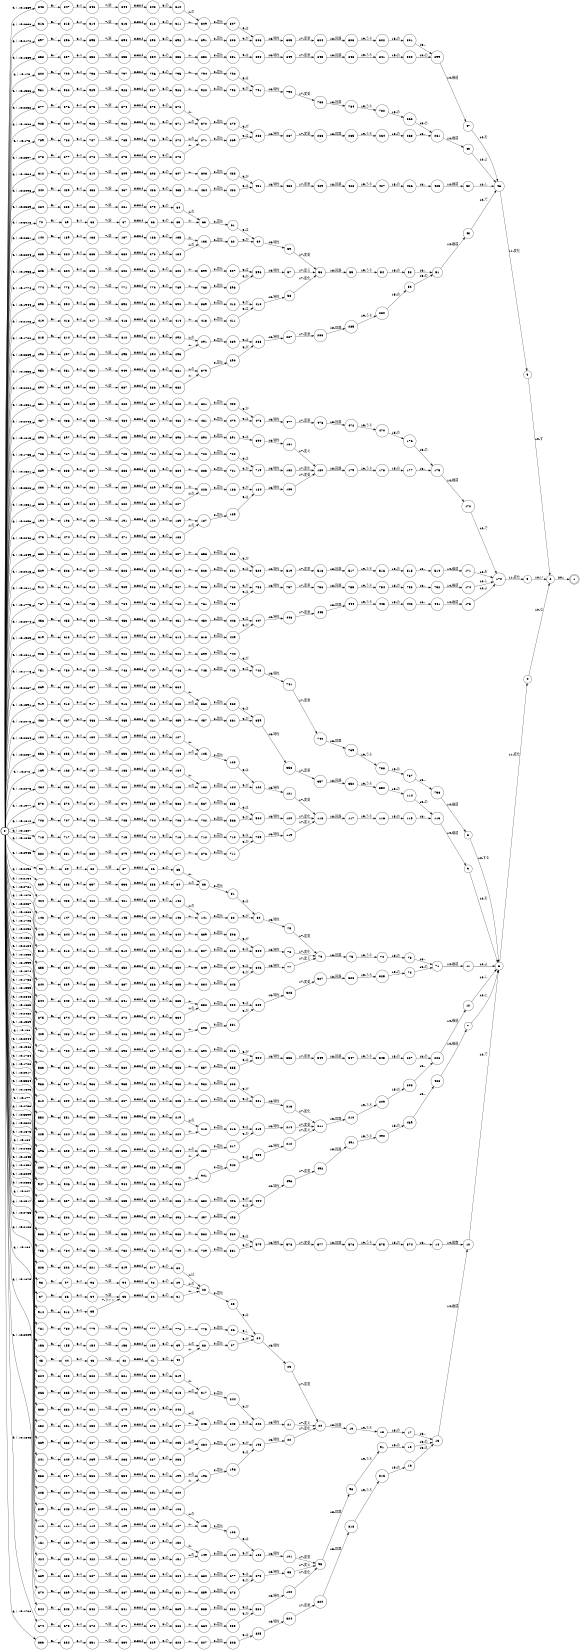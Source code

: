 digraph FST {
rankdir = LR;
size = "8.5,11";
label = "";
center = 1;
orientation = Portrait;
ranksep = "0.4";
nodesep = "0.25";
0 [label = "0", shape = circle, style = bold, fontsize = 14]
	0 -> 37 [label = "4:ｉ/-9.3564", fontsize = 14];
	0 -> 45 [label = "4:ｉ/-9.3399", fontsize = 14];
	0 -> 70 [label = "4:ｉ/-9.3016", fontsize = 14];
	0 -> 90 [label = "4:ｉ/-9.2945", fontsize = 14];
	0 -> 98 [label = "4:ｉ/-9.2917", fontsize = 14];
	0 -> 112 [label = "4:ｉ/-9.2917", fontsize = 14];
	0 -> 132 [label = "4:ｉ/-9.2884", fontsize = 14];
	0 -> 140 [label = "4:ｉ/-9.2851", fontsize = 14];
	0 -> 148 [label = "4:ｉ/-9.2781", fontsize = 14];
	0 -> 156 [label = "4:ｉ/-9.2753", fontsize = 14];
	0 -> 161 [label = "4:ｉ/-9.2753", fontsize = 14];
	0 -> 169 [label = "4:ｉ/-9.272", fontsize = 14];
	0 -> 194 [label = "4:ｉ/-9.2693", fontsize = 14];
	0 -> 205 [label = "4:ｉ/-9.2656", fontsize = 14];
	0 -> 225 [label = "4:ｉ/-9.2646", fontsize = 14];
	0 -> 233 [label = "4:ｉ/-9.2528", fontsize = 14];
	0 -> 241 [label = "4:ｉ/-9.2492", fontsize = 14];
	0 -> 252 [label = "4:ｉ/-9.2486", fontsize = 14];
	0 -> 260 [label = "4:ｉ/-9.2482", fontsize = 14];
	0 -> 278 [label = "4:ｉ/-9.2397", fontsize = 14];
	0 -> 284 [label = "4:ｉ/-9.2369", fontsize = 14];
	0 -> 298 [label = "4:ｉ/-9.2369", fontsize = 14];
	0 -> 316 [label = "4:ｉ/-9.2336", fontsize = 14];
	0 -> 324 [label = "4:ｉ/-9.2322", fontsize = 14];
	0 -> 339 [label = "4:ｉ/-9.2298", fontsize = 14];
	0 -> 344 [label = "4:ｉ/-9.2298", fontsize = 14];
	0 -> 349 [label = "4:ｉ/-9.227", fontsize = 14];
	0 -> 356 [label = "4:ｉ/-9.2237", fontsize = 14];
	0 -> 369 [label = "4:ｉ/-9.2237", fontsize = 14];
	0 -> 377 [label = "4:ｉ/-9.2232", fontsize = 14];
	0 -> 385 [label = "4:ｉ/-9.2204", fontsize = 14];
	0 -> 390 [label = "4:ｉ/-9.2204", fontsize = 14];
	0 -> 397 [label = "4:ｉ/-9.2172", fontsize = 14];
	0 -> 404 [label = "4:ｉ/-9.2134", fontsize = 14];
	0 -> 409 [label = "4:ｉ/-9.2134", fontsize = 14];
	0 -> 419 [label = "4:ｉ/-9.2108", fontsize = 14];
	0 -> 424 [label = "4:ｉ/-9.2106", fontsize = 14];
	0 -> 440 [label = "4:ｉ/-9.2098", fontsize = 14];
	0 -> 456 [label = "4:ｉ/-9.2074", fontsize = 14];
	0 -> 464 [label = "4:ｉ/-9.2073", fontsize = 14];
	0 -> 468 [label = "4:ｉ/-9.2073", fontsize = 14];
	0 -> 475 [label = "4:ｉ/-9.2046", fontsize = 14];
	0 -> 487 [label = "4:ｉ/-9.2046", fontsize = 14];
	0 -> 503 [label = "4:ｉ/-9.2044", fontsize = 14];
	0 -> 513 [label = "4:ｉ/-9.2037", fontsize = 14];
	0 -> 529 [label = "4:ｉ/-9.2013", fontsize = 14];
	0 -> 538 [label = "4:ｉ/-9.2009", fontsize = 14];
	0 -> 544 [label = "4:ｉ/-9.2009", fontsize = 14];
	0 -> 552 [label = "4:ｉ/-9.1999", fontsize = 14];
	0 -> 563 [label = "4:ｉ/-9.1999", fontsize = 14];
	0 -> 573 [label = "4:ｉ/-9.1977", fontsize = 14];
	0 -> 588 [label = "4:ｉ/-9.1948", fontsize = 14];
	0 -> 595 [label = "4:ｉ/-9.1944", fontsize = 14];
	0 -> 605 [label = "4:ｉ/-9.1938", fontsize = 14];
	0 -> 612 [label = "4:ｉ/-9.1934", fontsize = 14];
	0 -> 619 [label = "4:ｉ/-9.1909", fontsize = 14];
	0 -> 626 [label = "4:ｉ/-9.1881", fontsize = 14];
	0 -> 631 [label = "4:ｉ/-9.1881", fontsize = 14];
	0 -> 638 [label = "4:ｉ/-9.188", fontsize = 14];
	0 -> 645 [label = "4:ｉ/-9.1873", fontsize = 14];
	0 -> 655 [label = "4:ｉ/-9.1868", fontsize = 14];
	0 -> 662 [label = "4:ｉ/-9.1849", fontsize = 14];
	0 -> 669 [label = "4:ｉ/-9.1845", fontsize = 14];
	0 -> 674 [label = "4:ｉ/-9.1845", fontsize = 14];
	0 -> 683 [label = "4:ｉ/-9.184", fontsize = 14];
	0 -> 689 [label = "4:ｉ/-9.184", fontsize = 14];
	0 -> 696 [label = "4:ｉ/-9.1835", fontsize = 14];
	0 -> 701 [label = "4:ｉ/-9.1835", fontsize = 14];
	0 -> 708 [label = "4:ｉ/-9.1812", fontsize = 14];
	0 -> 718 [label = "4:ｉ/-9.1807", fontsize = 14];
	0 -> 728 [label = "4:ｉ/-9.1785", fontsize = 14];
	0 -> 735 [label = "4:ｉ/-9.1784", fontsize = 14];
	0 -> 751 [label = "4:ｉ/-9.1776", fontsize = 14];
	0 -> 767 [label = "4:ｉ/-9.1775", fontsize = 14];
	0 -> 774 [label = "4:ｉ/-9.1774", fontsize = 14];
	0 -> 781 [label = "4:ｉ/-9.177", fontsize = 14];
	0 -> 789 [label = "4:ｉ/-9.175", fontsize = 14];
	0 -> 800 [label = "4:ｉ/-9.175", fontsize = 14];
	0 -> 810 [label = "4:ｉ/-9.1738", fontsize = 14];
	0 -> 815 [label = "4:ｉ/-9.1722", fontsize = 14];
	0 -> 823 [label = "4:ｉ/-9.1708", fontsize = 14];
	0 -> 833 [label = "4:ｉ/-9.1708", fontsize = 14];
	0 -> 840 [label = "4:ｉ/-9.1703", fontsize = 14];
	0 -> 848 [label = "4:ｉ/-9.1689", fontsize = 14];
	0 -> 858 [label = "4:ｉ/-9.1689", fontsize = 14];
	0 -> 866 [label = "4:ｉ/-9.1675", fontsize = 14];
	0 -> 870 [label = "4:ｉ/-9.1675", fontsize = 14];
	0 -> 875 [label = "4:ｉ/-9.1651", fontsize = 14];
	0 -> 882 [label = "4:ｉ/-9.1643", fontsize = 14];
	0 -> 889 [label = "4:ｉ/-9.1621", fontsize = 14];
	0 -> 898 [label = "4:ｉ/-9.1615", fontsize = 14];
	0 -> 905 [label = "4:ｉ/-9.1611", fontsize = 14];
	0 -> 912 [label = "4:ｉ/-9.1611", fontsize = 14];
	0 -> 914 [label = "4:ｉ/-9.1603", fontsize = 14];
	0 -> 919 [label = "4:ｉ/-9.1591", fontsize = 14];
	0 -> 925 [label = "4:ｉ/-9.1586", fontsize = 14];
	0 -> 931 [label = "4:ｉ/-9.1586", fontsize = 14];
	0 -> 938 [label = "4:ｉ/-9.1574", fontsize = 14];
	0 -> 947 [label = "4:ｉ/-9.1569", fontsize = 14];
	0 -> 952 [label = "4:ｉ/-9.1558", fontsize = 14];
1 [label = "1", shape = doublecircle, style = solid, fontsize = 14]
2 [label = "2", shape = circle, style = solid, fontsize = 14]
	2 -> 1 [label = "20:。", fontsize = 14];
3 [label = "3", shape = circle, style = solid, fontsize = 14]
	3 -> 2 [label = "10:ず", fontsize = 14];
4 [label = "4", shape = circle, style = solid, fontsize = 14]
	4 -> 2 [label = "10:な", fontsize = 14];
5 [label = "5", shape = circle, style = solid, fontsize = 14]
	5 -> 2 [label = "10:い", fontsize = 14];
6 [label = "6", shape = circle, style = solid, fontsize = 14]
	6 -> 4 [label = "11:変化", fontsize = 14];
7 [label = "7", shape = circle, style = solid, fontsize = 14]
	7 -> 6 [label = "12:に", fontsize = 14];
8 [label = "8", shape = circle, style = solid, fontsize = 14]
	8 -> 6 [label = "12:する", fontsize = 14];
9 [label = "9", shape = circle, style = solid, fontsize = 14]
	9 -> 6 [label = "12:を", fontsize = 14];
10 [label = "10", shape = circle, style = solid, fontsize = 14]
	10 -> 6 [label = "12:で", fontsize = 14];
11 [label = "11", shape = circle, style = solid, fontsize = 14]
	11 -> 6 [label = "12:よ", fontsize = 14];
12 [label = "12", shape = circle, style = solid, fontsize = 14]
	12 -> 6 [label = "12:し", fontsize = 14];
13 [label = "13", shape = circle, style = solid, fontsize = 14]
	13 -> 10 [label = "14:機能", fontsize = 14];
14 [label = "14", shape = circle, style = solid, fontsize = 14]
	14 -> 10 [label = "14:関数", fontsize = 14];
15 [label = "15", shape = circle, style = solid, fontsize = 14]
	15 -> 13 [label = "13:の", fontsize = 14];
16 [label = "16", shape = circle, style = solid, fontsize = 14]
	16 -> 13 [label = "13:は", fontsize = 14];
17 [label = "17", shape = circle, style = solid, fontsize = 14]
	17 -> 13 [label = "13:、", fontsize = 14];
18 [label = "18", shape = circle, style = solid, fontsize = 14]
	18 -> 17 [label = "15:の", fontsize = 14];
19 [label = "19", shape = circle, style = solid, fontsize = 14]
	19 -> 18 [label = "19:５８", fontsize = 14];
20 [label = "20", shape = circle, style = solid, fontsize = 14]
	20 -> 19 [label = "18:回路", fontsize = 14];
21 [label = "21", shape = circle, style = solid, fontsize = 14]
	21 -> 20 [label = "17:変え", fontsize = 14];
22 [label = "22", shape = circle, style = solid, fontsize = 14]
	22 -> 20 [label = "17:変化", fontsize = 14];
23 [label = "23", shape = circle, style = solid, fontsize = 14]
	23 -> 20 [label = "17:変更", fontsize = 14];
24 [label = "24", shape = circle, style = solid, fontsize = 14]
	24 -> 23 [label = "16:特性", fontsize = 14];
25 [label = "25", shape = circle, style = solid, fontsize = 14]
	25 -> 24 [label = "9:は", fontsize = 14];
26 [label = "26", shape = circle, style = solid, fontsize = 14]
	26 -> 24 [label = "9:し", fontsize = 14];
27 [label = "27", shape = circle, style = solid, fontsize = 14]
	27 -> 24 [label = "9:が", fontsize = 14];
28 [label = "28", shape = circle, style = solid, fontsize = 14]
	28 -> 25 [label = "2:電位", fontsize = 14];
29 [label = "29", shape = circle, style = solid, fontsize = 14]
	29 -> 28 [label = "1:の", fontsize = 14];
30 [label = "30", shape = circle, style = solid, fontsize = 14]
	30 -> 28 [label = "1:は", fontsize = 14];
31 [label = "31", shape = circle, style = solid, fontsize = 14]
	31 -> 28 [label = "1:、", fontsize = 14];
32 [label = "32", shape = circle, style = solid, fontsize = 14]
	32 -> 31 [label = "3:の", fontsize = 14];
33 [label = "33", shape = circle, style = solid, fontsize = 14]
	33 -> 32 [label = "8:32.i", fontsize = 14];
34 [label = "34", shape = circle, style = solid, fontsize = 14]
	34 -> 33 [label = "7:線", fontsize = 14];
35 [label = "35", shape = circle, style = solid, fontsize = 14]
	35 -> 33 [label = "7:ライン", fontsize = 14];
36 [label = "36", shape = circle, style = solid, fontsize = 14]
	36 -> 34 [label = "6:ｏ", fontsize = 14];
37 [label = "37", shape = circle, style = solid, fontsize = 14]
	37 -> 36 [label = "5:／", fontsize = 14];
38 [label = "38", shape = circle, style = solid, fontsize = 14]
	38 -> 27 [label = "2:電位", fontsize = 14];
39 [label = "39", shape = circle, style = solid, fontsize = 14]
	39 -> 38 [label = "1:の", fontsize = 14];
40 [label = "40", shape = circle, style = solid, fontsize = 14]
	40 -> 38 [label = "1:、", fontsize = 14];
41 [label = "41", shape = circle, style = solid, fontsize = 14]
	41 -> 40 [label = "3:の", fontsize = 14];
42 [label = "42", shape = circle, style = solid, fontsize = 14]
	42 -> 41 [label = "8:32.i", fontsize = 14];
43 [label = "43", shape = circle, style = solid, fontsize = 14]
	43 -> 42 [label = "7:線", fontsize = 14];
44 [label = "44", shape = circle, style = solid, fontsize = 14]
	44 -> 43 [label = "6:ｏ", fontsize = 14];
45 [label = "45", shape = circle, style = solid, fontsize = 14]
	45 -> 44 [label = "5:／", fontsize = 14];
46 [label = "46", shape = circle, style = solid, fontsize = 14]
	46 -> 3 [label = "11:変化", fontsize = 14];
47 [label = "47", shape = circle, style = solid, fontsize = 14]
	47 -> 46 [label = "12:を", fontsize = 14];
48 [label = "48", shape = circle, style = solid, fontsize = 14]
	48 -> 46 [label = "12:で", fontsize = 14];
49 [label = "49", shape = circle, style = solid, fontsize = 14]
	49 -> 46 [label = "12:よ", fontsize = 14];
50 [label = "50", shape = circle, style = solid, fontsize = 14]
	50 -> 46 [label = "12:し", fontsize = 14];
51 [label = "51", shape = circle, style = solid, fontsize = 14]
	51 -> 48 [label = "14:機能", fontsize = 14];
52 [label = "52", shape = circle, style = solid, fontsize = 14]
	52 -> 51 [label = "13:の", fontsize = 14];
53 [label = "53", shape = circle, style = solid, fontsize = 14]
	53 -> 51 [label = "13:、", fontsize = 14];
54 [label = "54", shape = circle, style = solid, fontsize = 14]
	54 -> 53 [label = "15:の", fontsize = 14];
55 [label = "55", shape = circle, style = solid, fontsize = 14]
	55 -> 54 [label = "19:５８", fontsize = 14];
56 [label = "56", shape = circle, style = solid, fontsize = 14]
	56 -> 55 [label = "18:回路", fontsize = 14];
57 [label = "57", shape = circle, style = solid, fontsize = 14]
	57 -> 56 [label = "17:変え", fontsize = 14];
58 [label = "58", shape = circle, style = solid, fontsize = 14]
	58 -> 56 [label = "17:変化", fontsize = 14];
59 [label = "59", shape = circle, style = solid, fontsize = 14]
	59 -> 56 [label = "17:変更", fontsize = 14];
60 [label = "60", shape = circle, style = solid, fontsize = 14]
	60 -> 59 [label = "16:特性", fontsize = 14];
61 [label = "61", shape = circle, style = solid, fontsize = 14]
	61 -> 60 [label = "9:は", fontsize = 14];
62 [label = "62", shape = circle, style = solid, fontsize = 14]
	62 -> 60 [label = "9:が", fontsize = 14];
63 [label = "63", shape = circle, style = solid, fontsize = 14]
	63 -> 61 [label = "2:電位", fontsize = 14];
64 [label = "64", shape = circle, style = solid, fontsize = 14]
	64 -> 63 [label = "1:の", fontsize = 14];
65 [label = "65", shape = circle, style = solid, fontsize = 14]
	65 -> 63 [label = "1:、", fontsize = 14];
66 [label = "66", shape = circle, style = solid, fontsize = 14]
	66 -> 65 [label = "3:の", fontsize = 14];
67 [label = "67", shape = circle, style = solid, fontsize = 14]
	67 -> 66 [label = "8:32.i", fontsize = 14];
68 [label = "68", shape = circle, style = solid, fontsize = 14]
	68 -> 67 [label = "7:線", fontsize = 14];
69 [label = "69", shape = circle, style = solid, fontsize = 14]
	69 -> 68 [label = "6:ｏ", fontsize = 14];
70 [label = "70", shape = circle, style = solid, fontsize = 14]
	70 -> 69 [label = "5:／", fontsize = 14];
71 [label = "71", shape = circle, style = solid, fontsize = 14]
	71 -> 11 [label = "14:機能", fontsize = 14];
72 [label = "72", shape = circle, style = solid, fontsize = 14]
	72 -> 71 [label = "13:の", fontsize = 14];
73 [label = "73", shape = circle, style = solid, fontsize = 14]
	73 -> 71 [label = "13:、", fontsize = 14];
74 [label = "74", shape = circle, style = solid, fontsize = 14]
	74 -> 73 [label = "15:の", fontsize = 14];
75 [label = "75", shape = circle, style = solid, fontsize = 14]
	75 -> 74 [label = "19:５８", fontsize = 14];
76 [label = "76", shape = circle, style = solid, fontsize = 14]
	76 -> 75 [label = "18:回路", fontsize = 14];
77 [label = "77", shape = circle, style = solid, fontsize = 14]
	77 -> 76 [label = "17:変え", fontsize = 14];
78 [label = "78", shape = circle, style = solid, fontsize = 14]
	78 -> 76 [label = "17:変化", fontsize = 14];
79 [label = "79", shape = circle, style = solid, fontsize = 14]
	79 -> 76 [label = "17:変更", fontsize = 14];
80 [label = "80", shape = circle, style = solid, fontsize = 14]
	80 -> 79 [label = "16:特性", fontsize = 14];
81 [label = "81", shape = circle, style = solid, fontsize = 14]
	81 -> 80 [label = "9:は", fontsize = 14];
82 [label = "82", shape = circle, style = solid, fontsize = 14]
	82 -> 80 [label = "9:が", fontsize = 14];
83 [label = "83", shape = circle, style = solid, fontsize = 14]
	83 -> 81 [label = "2:電位", fontsize = 14];
84 [label = "84", shape = circle, style = solid, fontsize = 14]
	84 -> 83 [label = "1:の", fontsize = 14];
85 [label = "85", shape = circle, style = solid, fontsize = 14]
	85 -> 83 [label = "1:、", fontsize = 14];
86 [label = "86", shape = circle, style = solid, fontsize = 14]
	86 -> 85 [label = "3:の", fontsize = 14];
87 [label = "87", shape = circle, style = solid, fontsize = 14]
	87 -> 86 [label = "8:32.i", fontsize = 14];
88 [label = "88", shape = circle, style = solid, fontsize = 14]
	88 -> 87 [label = "7:線", fontsize = 14];
89 [label = "89", shape = circle, style = solid, fontsize = 14]
	89 -> 88 [label = "6:ｏ", fontsize = 14];
90 [label = "90", shape = circle, style = solid, fontsize = 14]
	90 -> 89 [label = "5:／", fontsize = 14];
91 [label = "91", shape = circle, style = solid, fontsize = 14]
	91 -> 15 [label = "15:の", fontsize = 14];
92 [label = "92", shape = circle, style = solid, fontsize = 14]
	92 -> 29 [label = "3:の", fontsize = 14];
93 [label = "93", shape = circle, style = solid, fontsize = 14]
	93 -> 91 [label = "19:５８", fontsize = 14];
94 [label = "94", shape = circle, style = solid, fontsize = 14]
	94 -> 92 [label = "8:32.i", fontsize = 14];
95 [label = "95", shape = circle, style = solid, fontsize = 14]
	95 -> 93 [label = "18:回路", fontsize = 14];
96 [label = "96", shape = circle, style = solid, fontsize = 14]
	96 -> 94 [label = "7:線", fontsize = 14];
97 [label = "97", shape = circle, style = solid, fontsize = 14]
	97 -> 96 [label = "6:ｏ", fontsize = 14];
98 [label = "98", shape = circle, style = solid, fontsize = 14]
	98 -> 97 [label = "5:／", fontsize = 14];
99 [label = "99", shape = circle, style = solid, fontsize = 14]
	99 -> 95 [label = "17:変え", fontsize = 14];
100 [label = "100", shape = circle, style = solid, fontsize = 14]
	100 -> 95 [label = "17:変化", fontsize = 14];
101 [label = "101", shape = circle, style = solid, fontsize = 14]
	101 -> 95 [label = "17:変更", fontsize = 14];
102 [label = "102", shape = circle, style = solid, fontsize = 14]
	102 -> 101 [label = "16:特性", fontsize = 14];
103 [label = "103", shape = circle, style = solid, fontsize = 14]
	103 -> 102 [label = "9:は", fontsize = 14];
104 [label = "104", shape = circle, style = solid, fontsize = 14]
	104 -> 102 [label = "9:が", fontsize = 14];
105 [label = "105", shape = circle, style = solid, fontsize = 14]
	105 -> 103 [label = "2:電位", fontsize = 14];
106 [label = "106", shape = circle, style = solid, fontsize = 14]
	106 -> 105 [label = "1:の", fontsize = 14];
107 [label = "107", shape = circle, style = solid, fontsize = 14]
	107 -> 105 [label = "1:、", fontsize = 14];
108 [label = "108", shape = circle, style = solid, fontsize = 14]
	108 -> 107 [label = "3:の", fontsize = 14];
109 [label = "109", shape = circle, style = solid, fontsize = 14]
	109 -> 108 [label = "8:32.i", fontsize = 14];
110 [label = "110", shape = circle, style = solid, fontsize = 14]
	110 -> 109 [label = "7:線", fontsize = 14];
111 [label = "111", shape = circle, style = solid, fontsize = 14]
	111 -> 110 [label = "6:ｏ", fontsize = 14];
112 [label = "112", shape = circle, style = solid, fontsize = 14]
	112 -> 111 [label = "5:／", fontsize = 14];
113 [label = "113", shape = circle, style = solid, fontsize = 14]
	113 -> 9 [label = "14:機能", fontsize = 14];
114 [label = "114", shape = circle, style = solid, fontsize = 14]
	114 -> 113 [label = "13:の", fontsize = 14];
115 [label = "115", shape = circle, style = solid, fontsize = 14]
	115 -> 113 [label = "13:、", fontsize = 14];
116 [label = "116", shape = circle, style = solid, fontsize = 14]
	116 -> 115 [label = "15:の", fontsize = 14];
117 [label = "117", shape = circle, style = solid, fontsize = 14]
	117 -> 116 [label = "19:５８", fontsize = 14];
118 [label = "118", shape = circle, style = solid, fontsize = 14]
	118 -> 117 [label = "18:回路", fontsize = 14];
119 [label = "119", shape = circle, style = solid, fontsize = 14]
	119 -> 118 [label = "17:変え", fontsize = 14];
120 [label = "120", shape = circle, style = solid, fontsize = 14]
	120 -> 118 [label = "17:変化", fontsize = 14];
121 [label = "121", shape = circle, style = solid, fontsize = 14]
	121 -> 118 [label = "17:変更", fontsize = 14];
122 [label = "122", shape = circle, style = solid, fontsize = 14]
	122 -> 121 [label = "16:特性", fontsize = 14];
123 [label = "123", shape = circle, style = solid, fontsize = 14]
	123 -> 122 [label = "9:は", fontsize = 14];
124 [label = "124", shape = circle, style = solid, fontsize = 14]
	124 -> 122 [label = "9:が", fontsize = 14];
125 [label = "125", shape = circle, style = solid, fontsize = 14]
	125 -> 123 [label = "2:電位", fontsize = 14];
126 [label = "126", shape = circle, style = solid, fontsize = 14]
	126 -> 125 [label = "1:の", fontsize = 14];
127 [label = "127", shape = circle, style = solid, fontsize = 14]
	127 -> 125 [label = "1:、", fontsize = 14];
128 [label = "128", shape = circle, style = solid, fontsize = 14]
	128 -> 127 [label = "3:の", fontsize = 14];
129 [label = "129", shape = circle, style = solid, fontsize = 14]
	129 -> 128 [label = "8:32.i", fontsize = 14];
130 [label = "130", shape = circle, style = solid, fontsize = 14]
	130 -> 129 [label = "7:線", fontsize = 14];
131 [label = "131", shape = circle, style = solid, fontsize = 14]
	131 -> 130 [label = "6:ｏ", fontsize = 14];
132 [label = "132", shape = circle, style = solid, fontsize = 14]
	132 -> 131 [label = "5:／", fontsize = 14];
133 [label = "133", shape = circle, style = solid, fontsize = 14]
	133 -> 62 [label = "2:電位", fontsize = 14];
134 [label = "134", shape = circle, style = solid, fontsize = 14]
	134 -> 133 [label = "1:の", fontsize = 14];
135 [label = "135", shape = circle, style = solid, fontsize = 14]
	135 -> 133 [label = "1:、", fontsize = 14];
136 [label = "136", shape = circle, style = solid, fontsize = 14]
	136 -> 135 [label = "3:の", fontsize = 14];
137 [label = "137", shape = circle, style = solid, fontsize = 14]
	137 -> 136 [label = "8:32.i", fontsize = 14];
138 [label = "138", shape = circle, style = solid, fontsize = 14]
	138 -> 137 [label = "7:線", fontsize = 14];
139 [label = "139", shape = circle, style = solid, fontsize = 14]
	139 -> 138 [label = "6:ｏ", fontsize = 14];
140 [label = "140", shape = circle, style = solid, fontsize = 14]
	140 -> 139 [label = "5:／", fontsize = 14];
141 [label = "141", shape = circle, style = solid, fontsize = 14]
	141 -> 82 [label = "2:電位", fontsize = 14];
142 [label = "142", shape = circle, style = solid, fontsize = 14]
	142 -> 141 [label = "1:の", fontsize = 14];
143 [label = "143", shape = circle, style = solid, fontsize = 14]
	143 -> 141 [label = "1:、", fontsize = 14];
144 [label = "144", shape = circle, style = solid, fontsize = 14]
	144 -> 143 [label = "3:の", fontsize = 14];
145 [label = "145", shape = circle, style = solid, fontsize = 14]
	145 -> 144 [label = "8:32.i", fontsize = 14];
146 [label = "146", shape = circle, style = solid, fontsize = 14]
	146 -> 145 [label = "7:線", fontsize = 14];
147 [label = "147", shape = circle, style = solid, fontsize = 14]
	147 -> 146 [label = "6:ｏ", fontsize = 14];
148 [label = "148", shape = circle, style = solid, fontsize = 14]
	148 -> 147 [label = "5:／", fontsize = 14];
149 [label = "149", shape = circle, style = solid, fontsize = 14]
	149 -> 104 [label = "2:電位", fontsize = 14];
150 [label = "150", shape = circle, style = solid, fontsize = 14]
	150 -> 39 [label = "3:の", fontsize = 14];
151 [label = "151", shape = circle, style = solid, fontsize = 14]
	151 -> 149 [label = "1:の", fontsize = 14];
152 [label = "152", shape = circle, style = solid, fontsize = 14]
	152 -> 149 [label = "1:、", fontsize = 14];
153 [label = "153", shape = circle, style = solid, fontsize = 14]
	153 -> 150 [label = "8:32.i", fontsize = 14];
154 [label = "154", shape = circle, style = solid, fontsize = 14]
	154 -> 153 [label = "7:線", fontsize = 14];
155 [label = "155", shape = circle, style = solid, fontsize = 14]
	155 -> 154 [label = "6:ｏ", fontsize = 14];
156 [label = "156", shape = circle, style = solid, fontsize = 14]
	156 -> 155 [label = "5:／", fontsize = 14];
157 [label = "157", shape = circle, style = solid, fontsize = 14]
	157 -> 152 [label = "3:の", fontsize = 14];
158 [label = "158", shape = circle, style = solid, fontsize = 14]
	158 -> 157 [label = "8:32.i", fontsize = 14];
159 [label = "159", shape = circle, style = solid, fontsize = 14]
	159 -> 158 [label = "7:線", fontsize = 14];
160 [label = "160", shape = circle, style = solid, fontsize = 14]
	160 -> 159 [label = "6:ｏ", fontsize = 14];
161 [label = "161", shape = circle, style = solid, fontsize = 14]
	161 -> 160 [label = "5:／", fontsize = 14];
162 [label = "162", shape = circle, style = solid, fontsize = 14]
	162 -> 124 [label = "2:電位", fontsize = 14];
163 [label = "163", shape = circle, style = solid, fontsize = 14]
	163 -> 162 [label = "1:の", fontsize = 14];
164 [label = "164", shape = circle, style = solid, fontsize = 14]
	164 -> 162 [label = "1:、", fontsize = 14];
165 [label = "165", shape = circle, style = solid, fontsize = 14]
	165 -> 164 [label = "3:の", fontsize = 14];
166 [label = "166", shape = circle, style = solid, fontsize = 14]
	166 -> 165 [label = "8:32.i", fontsize = 14];
167 [label = "167", shape = circle, style = solid, fontsize = 14]
	167 -> 166 [label = "7:線", fontsize = 14];
168 [label = "168", shape = circle, style = solid, fontsize = 14]
	168 -> 167 [label = "6:ｏ", fontsize = 14];
169 [label = "169", shape = circle, style = solid, fontsize = 14]
	169 -> 168 [label = "5:／", fontsize = 14];
170 [label = "170", shape = circle, style = solid, fontsize = 14]
	170 -> 5 [label = "11:変化", fontsize = 14];
171 [label = "171", shape = circle, style = solid, fontsize = 14]
	171 -> 170 [label = "12:を", fontsize = 14];
172 [label = "172", shape = circle, style = solid, fontsize = 14]
	172 -> 170 [label = "12:で", fontsize = 14];
173 [label = "173", shape = circle, style = solid, fontsize = 14]
	173 -> 170 [label = "12:よ", fontsize = 14];
174 [label = "174", shape = circle, style = solid, fontsize = 14]
	174 -> 170 [label = "12:し", fontsize = 14];
175 [label = "175", shape = circle, style = solid, fontsize = 14]
	175 -> 172 [label = "14:機能", fontsize = 14];
176 [label = "176", shape = circle, style = solid, fontsize = 14]
	176 -> 175 [label = "13:の", fontsize = 14];
177 [label = "177", shape = circle, style = solid, fontsize = 14]
	177 -> 175 [label = "13:、", fontsize = 14];
178 [label = "178", shape = circle, style = solid, fontsize = 14]
	178 -> 177 [label = "15:の", fontsize = 14];
179 [label = "179", shape = circle, style = solid, fontsize = 14]
	179 -> 178 [label = "19:５８", fontsize = 14];
180 [label = "180", shape = circle, style = solid, fontsize = 14]
	180 -> 179 [label = "18:回路", fontsize = 14];
181 [label = "181", shape = circle, style = solid, fontsize = 14]
	181 -> 180 [label = "17:変え", fontsize = 14];
182 [label = "182", shape = circle, style = solid, fontsize = 14]
	182 -> 180 [label = "17:変化", fontsize = 14];
183 [label = "183", shape = circle, style = solid, fontsize = 14]
	183 -> 180 [label = "17:変更", fontsize = 14];
184 [label = "184", shape = circle, style = solid, fontsize = 14]
	184 -> 183 [label = "16:特性", fontsize = 14];
185 [label = "185", shape = circle, style = solid, fontsize = 14]
	185 -> 184 [label = "9:は", fontsize = 14];
186 [label = "186", shape = circle, style = solid, fontsize = 14]
	186 -> 184 [label = "9:が", fontsize = 14];
187 [label = "187", shape = circle, style = solid, fontsize = 14]
	187 -> 185 [label = "2:電位", fontsize = 14];
188 [label = "188", shape = circle, style = solid, fontsize = 14]
	188 -> 187 [label = "1:の", fontsize = 14];
189 [label = "189", shape = circle, style = solid, fontsize = 14]
	189 -> 187 [label = "1:、", fontsize = 14];
190 [label = "190", shape = circle, style = solid, fontsize = 14]
	190 -> 189 [label = "3:の", fontsize = 14];
191 [label = "191", shape = circle, style = solid, fontsize = 14]
	191 -> 190 [label = "8:32.i", fontsize = 14];
192 [label = "192", shape = circle, style = solid, fontsize = 14]
	192 -> 191 [label = "7:線", fontsize = 14];
193 [label = "193", shape = circle, style = solid, fontsize = 14]
	193 -> 192 [label = "6:ｏ", fontsize = 14];
194 [label = "194", shape = circle, style = solid, fontsize = 14]
	194 -> 193 [label = "5:／", fontsize = 14];
195 [label = "195", shape = circle, style = solid, fontsize = 14]
	195 -> 22 [label = "16:特性", fontsize = 14];
196 [label = "196", shape = circle, style = solid, fontsize = 14]
	196 -> 195 [label = "9:は", fontsize = 14];
197 [label = "197", shape = circle, style = solid, fontsize = 14]
	197 -> 195 [label = "9:が", fontsize = 14];
198 [label = "198", shape = circle, style = solid, fontsize = 14]
	198 -> 196 [label = "2:電位", fontsize = 14];
199 [label = "199", shape = circle, style = solid, fontsize = 14]
	199 -> 198 [label = "1:の", fontsize = 14];
200 [label = "200", shape = circle, style = solid, fontsize = 14]
	200 -> 198 [label = "1:、", fontsize = 14];
201 [label = "201", shape = circle, style = solid, fontsize = 14]
	201 -> 200 [label = "3:の", fontsize = 14];
202 [label = "202", shape = circle, style = solid, fontsize = 14]
	202 -> 201 [label = "8:32.i", fontsize = 14];
203 [label = "203", shape = circle, style = solid, fontsize = 14]
	203 -> 202 [label = "7:線", fontsize = 14];
204 [label = "204", shape = circle, style = solid, fontsize = 14]
	204 -> 203 [label = "6:ｏ", fontsize = 14];
205 [label = "205", shape = circle, style = solid, fontsize = 14]
	205 -> 204 [label = "5:／", fontsize = 14];
206 [label = "206", shape = circle, style = solid, fontsize = 14]
	206 -> 12 [label = "14:機能", fontsize = 14];
207 [label = "207", shape = circle, style = solid, fontsize = 14]
	207 -> 206 [label = "13:の", fontsize = 14];
208 [label = "208", shape = circle, style = solid, fontsize = 14]
	208 -> 206 [label = "13:、", fontsize = 14];
209 [label = "209", shape = circle, style = solid, fontsize = 14]
	209 -> 208 [label = "15:の", fontsize = 14];
210 [label = "210", shape = circle, style = solid, fontsize = 14]
	210 -> 209 [label = "19:５８", fontsize = 14];
211 [label = "211", shape = circle, style = solid, fontsize = 14]
	211 -> 210 [label = "18:回路", fontsize = 14];
212 [label = "212", shape = circle, style = solid, fontsize = 14]
	212 -> 211 [label = "17:変え", fontsize = 14];
213 [label = "213", shape = circle, style = solid, fontsize = 14]
	213 -> 211 [label = "17:変化", fontsize = 14];
214 [label = "214", shape = circle, style = solid, fontsize = 14]
	214 -> 211 [label = "17:変更", fontsize = 14];
215 [label = "215", shape = circle, style = solid, fontsize = 14]
	215 -> 214 [label = "16:特性", fontsize = 14];
216 [label = "216", shape = circle, style = solid, fontsize = 14]
	216 -> 215 [label = "9:は", fontsize = 14];
217 [label = "217", shape = circle, style = solid, fontsize = 14]
	217 -> 215 [label = "9:が", fontsize = 14];
218 [label = "218", shape = circle, style = solid, fontsize = 14]
	218 -> 216 [label = "2:電位", fontsize = 14];
219 [label = "219", shape = circle, style = solid, fontsize = 14]
	219 -> 218 [label = "1:の", fontsize = 14];
220 [label = "220", shape = circle, style = solid, fontsize = 14]
	220 -> 218 [label = "1:、", fontsize = 14];
221 [label = "221", shape = circle, style = solid, fontsize = 14]
	221 -> 220 [label = "3:の", fontsize = 14];
222 [label = "222", shape = circle, style = solid, fontsize = 14]
	222 -> 221 [label = "8:32.i", fontsize = 14];
223 [label = "223", shape = circle, style = solid, fontsize = 14]
	223 -> 222 [label = "7:線", fontsize = 14];
224 [label = "224", shape = circle, style = solid, fontsize = 14]
	224 -> 223 [label = "6:ｏ", fontsize = 14];
225 [label = "225", shape = circle, style = solid, fontsize = 14]
	225 -> 224 [label = "5:／", fontsize = 14];
226 [label = "226", shape = circle, style = solid, fontsize = 14]
	226 -> 186 [label = "2:電位", fontsize = 14];
227 [label = "227", shape = circle, style = solid, fontsize = 14]
	227 -> 226 [label = "1:の", fontsize = 14];
228 [label = "228", shape = circle, style = solid, fontsize = 14]
	228 -> 226 [label = "1:、", fontsize = 14];
229 [label = "229", shape = circle, style = solid, fontsize = 14]
	229 -> 228 [label = "3:の", fontsize = 14];
230 [label = "230", shape = circle, style = solid, fontsize = 14]
	230 -> 229 [label = "8:32.i", fontsize = 14];
231 [label = "231", shape = circle, style = solid, fontsize = 14]
	231 -> 230 [label = "7:線", fontsize = 14];
232 [label = "232", shape = circle, style = solid, fontsize = 14]
	232 -> 231 [label = "6:ｏ", fontsize = 14];
233 [label = "233", shape = circle, style = solid, fontsize = 14]
	233 -> 232 [label = "5:／", fontsize = 14];
234 [label = "234", shape = circle, style = solid, fontsize = 14]
	234 -> 197 [label = "2:電位", fontsize = 14];
235 [label = "235", shape = circle, style = solid, fontsize = 14]
	235 -> 234 [label = "1:の", fontsize = 14];
236 [label = "236", shape = circle, style = solid, fontsize = 14]
	236 -> 234 [label = "1:、", fontsize = 14];
237 [label = "237", shape = circle, style = solid, fontsize = 14]
	237 -> 236 [label = "3:の", fontsize = 14];
238 [label = "238", shape = circle, style = solid, fontsize = 14]
	238 -> 237 [label = "8:32.i", fontsize = 14];
239 [label = "239", shape = circle, style = solid, fontsize = 14]
	239 -> 238 [label = "7:線", fontsize = 14];
240 [label = "240", shape = circle, style = solid, fontsize = 14]
	240 -> 239 [label = "6:ｏ", fontsize = 14];
241 [label = "241", shape = circle, style = solid, fontsize = 14]
	241 -> 240 [label = "5:／", fontsize = 14];
242 [label = "242", shape = circle, style = solid, fontsize = 14]
	242 -> 21 [label = "16:特性", fontsize = 14];
243 [label = "243", shape = circle, style = solid, fontsize = 14]
	243 -> 242 [label = "9:は", fontsize = 14];
244 [label = "244", shape = circle, style = solid, fontsize = 14]
	244 -> 242 [label = "9:が", fontsize = 14];
245 [label = "245", shape = circle, style = solid, fontsize = 14]
	245 -> 243 [label = "2:電位", fontsize = 14];
246 [label = "246", shape = circle, style = solid, fontsize = 14]
	246 -> 245 [label = "1:の", fontsize = 14];
247 [label = "247", shape = circle, style = solid, fontsize = 14]
	247 -> 245 [label = "1:、", fontsize = 14];
248 [label = "248", shape = circle, style = solid, fontsize = 14]
	248 -> 247 [label = "3:の", fontsize = 14];
249 [label = "249", shape = circle, style = solid, fontsize = 14]
	249 -> 248 [label = "8:32.i", fontsize = 14];
250 [label = "250", shape = circle, style = solid, fontsize = 14]
	250 -> 249 [label = "7:線", fontsize = 14];
251 [label = "251", shape = circle, style = solid, fontsize = 14]
	251 -> 250 [label = "6:ｏ", fontsize = 14];
252 [label = "252", shape = circle, style = solid, fontsize = 14]
	252 -> 251 [label = "5:／", fontsize = 14];
253 [label = "253", shape = circle, style = solid, fontsize = 14]
	253 -> 217 [label = "2:電位", fontsize = 14];
254 [label = "254", shape = circle, style = solid, fontsize = 14]
	254 -> 253 [label = "1:の", fontsize = 14];
255 [label = "255", shape = circle, style = solid, fontsize = 14]
	255 -> 253 [label = "1:、", fontsize = 14];
256 [label = "256", shape = circle, style = solid, fontsize = 14]
	256 -> 255 [label = "3:の", fontsize = 14];
257 [label = "257", shape = circle, style = solid, fontsize = 14]
	257 -> 256 [label = "8:32.i", fontsize = 14];
258 [label = "258", shape = circle, style = solid, fontsize = 14]
	258 -> 257 [label = "7:線", fontsize = 14];
259 [label = "259", shape = circle, style = solid, fontsize = 14]
	259 -> 258 [label = "6:ｏ", fontsize = 14];
260 [label = "260", shape = circle, style = solid, fontsize = 14]
	260 -> 259 [label = "5:／", fontsize = 14];
261 [label = "261", shape = circle, style = solid, fontsize = 14]
	261 -> 49 [label = "14:機能", fontsize = 14];
262 [label = "262", shape = circle, style = solid, fontsize = 14]
	262 -> 261 [label = "13:の", fontsize = 14];
263 [label = "263", shape = circle, style = solid, fontsize = 14]
	263 -> 261 [label = "13:、", fontsize = 14];
264 [label = "264", shape = circle, style = solid, fontsize = 14]
	264 -> 263 [label = "15:の", fontsize = 14];
265 [label = "265", shape = circle, style = solid, fontsize = 14]
	265 -> 264 [label = "19:５８", fontsize = 14];
266 [label = "266", shape = circle, style = solid, fontsize = 14]
	266 -> 265 [label = "18:回路", fontsize = 14];
267 [label = "267", shape = circle, style = solid, fontsize = 14]
	267 -> 266 [label = "17:変更", fontsize = 14];
268 [label = "268", shape = circle, style = solid, fontsize = 14]
	268 -> 267 [label = "16:特性", fontsize = 14];
269 [label = "269", shape = circle, style = solid, fontsize = 14]
	269 -> 268 [label = "9:は", fontsize = 14];
270 [label = "270", shape = circle, style = solid, fontsize = 14]
	270 -> 268 [label = "9:が", fontsize = 14];
271 [label = "271", shape = circle, style = solid, fontsize = 14]
	271 -> 269 [label = "2:電位", fontsize = 14];
272 [label = "272", shape = circle, style = solid, fontsize = 14]
	272 -> 271 [label = "1:の", fontsize = 14];
273 [label = "273", shape = circle, style = solid, fontsize = 14]
	273 -> 271 [label = "1:、", fontsize = 14];
274 [label = "274", shape = circle, style = solid, fontsize = 14]
	274 -> 273 [label = "3:の", fontsize = 14];
275 [label = "275", shape = circle, style = solid, fontsize = 14]
	275 -> 274 [label = "8:32.i", fontsize = 14];
276 [label = "276", shape = circle, style = solid, fontsize = 14]
	276 -> 275 [label = "7:線", fontsize = 14];
277 [label = "277", shape = circle, style = solid, fontsize = 14]
	277 -> 276 [label = "6:ｏ", fontsize = 14];
278 [label = "278", shape = circle, style = solid, fontsize = 14]
	278 -> 277 [label = "5:／", fontsize = 14];
279 [label = "279", shape = circle, style = solid, fontsize = 14]
	279 -> 64 [label = "3:の", fontsize = 14];
280 [label = "280", shape = circle, style = solid, fontsize = 14]
	280 -> 52 [label = "15:の", fontsize = 14];
281 [label = "281", shape = circle, style = solid, fontsize = 14]
	281 -> 279 [label = "8:32.i", fontsize = 14];
282 [label = "282", shape = circle, style = solid, fontsize = 14]
	282 -> 281 [label = "7:線", fontsize = 14];
283 [label = "283", shape = circle, style = solid, fontsize = 14]
	283 -> 282 [label = "6:ｏ", fontsize = 14];
284 [label = "284", shape = circle, style = solid, fontsize = 14]
	284 -> 283 [label = "5:／", fontsize = 14];
285 [label = "285", shape = circle, style = solid, fontsize = 14]
	285 -> 280 [label = "19:５８", fontsize = 14];
286 [label = "286", shape = circle, style = solid, fontsize = 14]
	286 -> 285 [label = "18:回路", fontsize = 14];
287 [label = "287", shape = circle, style = solid, fontsize = 14]
	287 -> 286 [label = "17:変更", fontsize = 14];
288 [label = "288", shape = circle, style = solid, fontsize = 14]
	288 -> 287 [label = "16:特性", fontsize = 14];
289 [label = "289", shape = circle, style = solid, fontsize = 14]
	289 -> 288 [label = "9:は", fontsize = 14];
290 [label = "290", shape = circle, style = solid, fontsize = 14]
	290 -> 288 [label = "9:が", fontsize = 14];
291 [label = "291", shape = circle, style = solid, fontsize = 14]
	291 -> 289 [label = "2:電位", fontsize = 14];
292 [label = "292", shape = circle, style = solid, fontsize = 14]
	292 -> 291 [label = "1:の", fontsize = 14];
293 [label = "293", shape = circle, style = solid, fontsize = 14]
	293 -> 291 [label = "1:、", fontsize = 14];
294 [label = "294", shape = circle, style = solid, fontsize = 14]
	294 -> 293 [label = "3:の", fontsize = 14];
295 [label = "295", shape = circle, style = solid, fontsize = 14]
	295 -> 294 [label = "8:32.i", fontsize = 14];
296 [label = "296", shape = circle, style = solid, fontsize = 14]
	296 -> 295 [label = "7:線", fontsize = 14];
297 [label = "297", shape = circle, style = solid, fontsize = 14]
	297 -> 296 [label = "6:ｏ", fontsize = 14];
298 [label = "298", shape = circle, style = solid, fontsize = 14]
	298 -> 297 [label = "5:／", fontsize = 14];
299 [label = "299", shape = circle, style = solid, fontsize = 14]
	299 -> 47 [label = "14:機能", fontsize = 14];
300 [label = "300", shape = circle, style = solid, fontsize = 14]
	300 -> 299 [label = "13:の", fontsize = 14];
301 [label = "301", shape = circle, style = solid, fontsize = 14]
	301 -> 299 [label = "13:、", fontsize = 14];
302 [label = "302", shape = circle, style = solid, fontsize = 14]
	302 -> 301 [label = "15:の", fontsize = 14];
303 [label = "303", shape = circle, style = solid, fontsize = 14]
	303 -> 302 [label = "19:５８", fontsize = 14];
304 [label = "304", shape = circle, style = solid, fontsize = 14]
	304 -> 303 [label = "18:回路", fontsize = 14];
305 [label = "305", shape = circle, style = solid, fontsize = 14]
	305 -> 304 [label = "17:変更", fontsize = 14];
306 [label = "306", shape = circle, style = solid, fontsize = 14]
	306 -> 305 [label = "16:特性", fontsize = 14];
307 [label = "307", shape = circle, style = solid, fontsize = 14]
	307 -> 306 [label = "9:は", fontsize = 14];
308 [label = "308", shape = circle, style = solid, fontsize = 14]
	308 -> 306 [label = "9:が", fontsize = 14];
309 [label = "309", shape = circle, style = solid, fontsize = 14]
	309 -> 307 [label = "2:電位", fontsize = 14];
310 [label = "310", shape = circle, style = solid, fontsize = 14]
	310 -> 309 [label = "1:の", fontsize = 14];
311 [label = "311", shape = circle, style = solid, fontsize = 14]
	311 -> 309 [label = "1:、", fontsize = 14];
312 [label = "312", shape = circle, style = solid, fontsize = 14]
	312 -> 311 [label = "3:の", fontsize = 14];
313 [label = "313", shape = circle, style = solid, fontsize = 14]
	313 -> 312 [label = "8:32.i", fontsize = 14];
314 [label = "314", shape = circle, style = solid, fontsize = 14]
	314 -> 313 [label = "7:線", fontsize = 14];
315 [label = "315", shape = circle, style = solid, fontsize = 14]
	315 -> 314 [label = "6:ｏ", fontsize = 14];
316 [label = "316", shape = circle, style = solid, fontsize = 14]
	316 -> 315 [label = "5:／", fontsize = 14];
317 [label = "317", shape = circle, style = solid, fontsize = 14]
	317 -> 244 [label = "2:電位", fontsize = 14];
318 [label = "318", shape = circle, style = solid, fontsize = 14]
	318 -> 317 [label = "1:の", fontsize = 14];
319 [label = "319", shape = circle, style = solid, fontsize = 14]
	319 -> 317 [label = "1:、", fontsize = 14];
320 [label = "320", shape = circle, style = solid, fontsize = 14]
	320 -> 319 [label = "3:の", fontsize = 14];
321 [label = "321", shape = circle, style = solid, fontsize = 14]
	321 -> 320 [label = "8:32.i", fontsize = 14];
322 [label = "322", shape = circle, style = solid, fontsize = 14]
	322 -> 321 [label = "7:線", fontsize = 14];
323 [label = "323", shape = circle, style = solid, fontsize = 14]
	323 -> 322 [label = "6:ｏ", fontsize = 14];
324 [label = "324", shape = circle, style = solid, fontsize = 14]
	324 -> 323 [label = "5:／", fontsize = 14];
325 [label = "325", shape = circle, style = solid, fontsize = 14]
	325 -> 72 [label = "15:の", fontsize = 14];
326 [label = "326", shape = circle, style = solid, fontsize = 14]
	326 -> 325 [label = "19:５８", fontsize = 14];
327 [label = "327", shape = circle, style = solid, fontsize = 14]
	327 -> 326 [label = "18:回路", fontsize = 14];
328 [label = "328", shape = circle, style = solid, fontsize = 14]
	328 -> 327 [label = "17:変更", fontsize = 14];
329 [label = "329", shape = circle, style = solid, fontsize = 14]
	329 -> 328 [label = "16:特性", fontsize = 14];
330 [label = "330", shape = circle, style = solid, fontsize = 14]
	330 -> 329 [label = "9:は", fontsize = 14];
331 [label = "331", shape = circle, style = solid, fontsize = 14]
	331 -> 329 [label = "9:が", fontsize = 14];
332 [label = "332", shape = circle, style = solid, fontsize = 14]
	332 -> 330 [label = "2:電位", fontsize = 14];
333 [label = "333", shape = circle, style = solid, fontsize = 14]
	333 -> 84 [label = "3:の", fontsize = 14];
334 [label = "334", shape = circle, style = solid, fontsize = 14]
	334 -> 332 [label = "1:の", fontsize = 14];
335 [label = "335", shape = circle, style = solid, fontsize = 14]
	335 -> 332 [label = "1:、", fontsize = 14];
336 [label = "336", shape = circle, style = solid, fontsize = 14]
	336 -> 333 [label = "8:32.i", fontsize = 14];
337 [label = "337", shape = circle, style = solid, fontsize = 14]
	337 -> 336 [label = "7:線", fontsize = 14];
338 [label = "338", shape = circle, style = solid, fontsize = 14]
	338 -> 337 [label = "6:ｏ", fontsize = 14];
339 [label = "339", shape = circle, style = solid, fontsize = 14]
	339 -> 338 [label = "5:／", fontsize = 14];
340 [label = "340", shape = circle, style = solid, fontsize = 14]
	340 -> 335 [label = "3:の", fontsize = 14];
341 [label = "341", shape = circle, style = solid, fontsize = 14]
	341 -> 340 [label = "8:32.i", fontsize = 14];
342 [label = "342", shape = circle, style = solid, fontsize = 14]
	342 -> 341 [label = "7:線", fontsize = 14];
343 [label = "343", shape = circle, style = solid, fontsize = 14]
	343 -> 342 [label = "6:ｏ", fontsize = 14];
344 [label = "344", shape = circle, style = solid, fontsize = 14]
	344 -> 343 [label = "5:／", fontsize = 14];
345 [label = "345", shape = circle, style = solid, fontsize = 14]
	345 -> 106 [label = "3:の", fontsize = 14];
346 [label = "346", shape = circle, style = solid, fontsize = 14]
	346 -> 345 [label = "8:32.i", fontsize = 14];
347 [label = "347", shape = circle, style = solid, fontsize = 14]
	347 -> 346 [label = "7:線", fontsize = 14];
348 [label = "348", shape = circle, style = solid, fontsize = 14]
	348 -> 347 [label = "6:ｏ", fontsize = 14];
349 [label = "349", shape = circle, style = solid, fontsize = 14]
	349 -> 348 [label = "5:／", fontsize = 14];
350 [label = "350", shape = circle, style = solid, fontsize = 14]
	350 -> 114 [label = "15:の", fontsize = 14];
351 [label = "351", shape = circle, style = solid, fontsize = 14]
	351 -> 126 [label = "3:の", fontsize = 14];
352 [label = "352", shape = circle, style = solid, fontsize = 14]
	352 -> 350 [label = "19:５８", fontsize = 14];
353 [label = "353", shape = circle, style = solid, fontsize = 14]
	353 -> 351 [label = "8:32.i", fontsize = 14];
354 [label = "354", shape = circle, style = solid, fontsize = 14]
	354 -> 353 [label = "7:線", fontsize = 14];
355 [label = "355", shape = circle, style = solid, fontsize = 14]
	355 -> 354 [label = "6:ｏ", fontsize = 14];
356 [label = "356", shape = circle, style = solid, fontsize = 14]
	356 -> 355 [label = "5:／", fontsize = 14];
357 [label = "357", shape = circle, style = solid, fontsize = 14]
	357 -> 352 [label = "18:回路", fontsize = 14];
358 [label = "358", shape = circle, style = solid, fontsize = 14]
	358 -> 357 [label = "17:変更", fontsize = 14];
359 [label = "359", shape = circle, style = solid, fontsize = 14]
	359 -> 358 [label = "16:特性", fontsize = 14];
360 [label = "360", shape = circle, style = solid, fontsize = 14]
	360 -> 359 [label = "9:は", fontsize = 14];
361 [label = "361", shape = circle, style = solid, fontsize = 14]
	361 -> 359 [label = "9:が", fontsize = 14];
362 [label = "362", shape = circle, style = solid, fontsize = 14]
	362 -> 360 [label = "2:電位", fontsize = 14];
363 [label = "363", shape = circle, style = solid, fontsize = 14]
	363 -> 362 [label = "1:の", fontsize = 14];
364 [label = "364", shape = circle, style = solid, fontsize = 14]
	364 -> 362 [label = "1:、", fontsize = 14];
365 [label = "365", shape = circle, style = solid, fontsize = 14]
	365 -> 364 [label = "3:の", fontsize = 14];
366 [label = "366", shape = circle, style = solid, fontsize = 14]
	366 -> 365 [label = "8:32.i", fontsize = 14];
367 [label = "367", shape = circle, style = solid, fontsize = 14]
	367 -> 366 [label = "7:線", fontsize = 14];
368 [label = "368", shape = circle, style = solid, fontsize = 14]
	368 -> 367 [label = "6:ｏ", fontsize = 14];
369 [label = "369", shape = circle, style = solid, fontsize = 14]
	369 -> 368 [label = "5:／", fontsize = 14];
370 [label = "370", shape = circle, style = solid, fontsize = 14]
	370 -> 270 [label = "2:電位", fontsize = 14];
371 [label = "371", shape = circle, style = solid, fontsize = 14]
	371 -> 370 [label = "1:の", fontsize = 14];
372 [label = "372", shape = circle, style = solid, fontsize = 14]
	372 -> 370 [label = "1:、", fontsize = 14];
373 [label = "373", shape = circle, style = solid, fontsize = 14]
	373 -> 372 [label = "3:の", fontsize = 14];
374 [label = "374", shape = circle, style = solid, fontsize = 14]
	374 -> 373 [label = "8:32.i", fontsize = 14];
375 [label = "375", shape = circle, style = solid, fontsize = 14]
	375 -> 374 [label = "7:線", fontsize = 14];
376 [label = "376", shape = circle, style = solid, fontsize = 14]
	376 -> 375 [label = "6:ｏ", fontsize = 14];
377 [label = "377", shape = circle, style = solid, fontsize = 14]
	377 -> 376 [label = "5:／", fontsize = 14];
378 [label = "378", shape = circle, style = solid, fontsize = 14]
	378 -> 134 [label = "3:の", fontsize = 14];
379 [label = "379", shape = circle, style = solid, fontsize = 14]
	379 -> 290 [label = "2:電位", fontsize = 14];
380 [label = "380", shape = circle, style = solid, fontsize = 14]
	380 -> 378 [label = "8:32.i", fontsize = 14];
381 [label = "381", shape = circle, style = solid, fontsize = 14]
	381 -> 379 [label = "1:の", fontsize = 14];
382 [label = "382", shape = circle, style = solid, fontsize = 14]
	382 -> 379 [label = "1:、", fontsize = 14];
383 [label = "383", shape = circle, style = solid, fontsize = 14]
	383 -> 380 [label = "7:線", fontsize = 14];
384 [label = "384", shape = circle, style = solid, fontsize = 14]
	384 -> 383 [label = "6:ｏ", fontsize = 14];
385 [label = "385", shape = circle, style = solid, fontsize = 14]
	385 -> 384 [label = "5:／", fontsize = 14];
386 [label = "386", shape = circle, style = solid, fontsize = 14]
	386 -> 382 [label = "3:の", fontsize = 14];
387 [label = "387", shape = circle, style = solid, fontsize = 14]
	387 -> 386 [label = "8:32.i", fontsize = 14];
388 [label = "388", shape = circle, style = solid, fontsize = 14]
	388 -> 387 [label = "7:線", fontsize = 14];
389 [label = "389", shape = circle, style = solid, fontsize = 14]
	389 -> 388 [label = "6:ｏ", fontsize = 14];
390 [label = "390", shape = circle, style = solid, fontsize = 14]
	390 -> 389 [label = "5:／", fontsize = 14];
391 [label = "391", shape = circle, style = solid, fontsize = 14]
	391 -> 308 [label = "2:電位", fontsize = 14];
392 [label = "392", shape = circle, style = solid, fontsize = 14]
	392 -> 391 [label = "1:、", fontsize = 14];
393 [label = "393", shape = circle, style = solid, fontsize = 14]
	393 -> 392 [label = "3:の", fontsize = 14];
394 [label = "394", shape = circle, style = solid, fontsize = 14]
	394 -> 393 [label = "8:32.i", fontsize = 14];
395 [label = "395", shape = circle, style = solid, fontsize = 14]
	395 -> 394 [label = "7:線", fontsize = 14];
396 [label = "396", shape = circle, style = solid, fontsize = 14]
	396 -> 395 [label = "6:ｏ", fontsize = 14];
397 [label = "397", shape = circle, style = solid, fontsize = 14]
	397 -> 396 [label = "5:／", fontsize = 14];
398 [label = "398", shape = circle, style = solid, fontsize = 14]
	398 -> 331 [label = "2:電位", fontsize = 14];
399 [label = "399", shape = circle, style = solid, fontsize = 14]
	399 -> 142 [label = "3:の", fontsize = 14];
400 [label = "400", shape = circle, style = solid, fontsize = 14]
	400 -> 398 [label = "1:、", fontsize = 14];
401 [label = "401", shape = circle, style = solid, fontsize = 14]
	401 -> 399 [label = "8:32.i", fontsize = 14];
402 [label = "402", shape = circle, style = solid, fontsize = 14]
	402 -> 401 [label = "7:線", fontsize = 14];
403 [label = "403", shape = circle, style = solid, fontsize = 14]
	403 -> 402 [label = "6:ｏ", fontsize = 14];
404 [label = "404", shape = circle, style = solid, fontsize = 14]
	404 -> 403 [label = "5:／", fontsize = 14];
405 [label = "405", shape = circle, style = solid, fontsize = 14]
	405 -> 400 [label = "3:の", fontsize = 14];
406 [label = "406", shape = circle, style = solid, fontsize = 14]
	406 -> 405 [label = "8:32.i", fontsize = 14];
407 [label = "407", shape = circle, style = solid, fontsize = 14]
	407 -> 406 [label = "7:線", fontsize = 14];
408 [label = "408", shape = circle, style = solid, fontsize = 14]
	408 -> 407 [label = "6:ｏ", fontsize = 14];
409 [label = "409", shape = circle, style = solid, fontsize = 14]
	409 -> 408 [label = "5:／", fontsize = 14];
410 [label = "410", shape = circle, style = solid, fontsize = 14]
	410 -> 58 [label = "16:特性", fontsize = 14];
411 [label = "411", shape = circle, style = solid, fontsize = 14]
	411 -> 410 [label = "9:は", fontsize = 14];
412 [label = "412", shape = circle, style = solid, fontsize = 14]
	412 -> 410 [label = "9:が", fontsize = 14];
413 [label = "413", shape = circle, style = solid, fontsize = 14]
	413 -> 411 [label = "2:電位", fontsize = 14];
414 [label = "414", shape = circle, style = solid, fontsize = 14]
	414 -> 413 [label = "1:、", fontsize = 14];
415 [label = "415", shape = circle, style = solid, fontsize = 14]
	415 -> 414 [label = "3:の", fontsize = 14];
416 [label = "416", shape = circle, style = solid, fontsize = 14]
	416 -> 415 [label = "8:32.i", fontsize = 14];
417 [label = "417", shape = circle, style = solid, fontsize = 14]
	417 -> 416 [label = "7:線", fontsize = 14];
418 [label = "418", shape = circle, style = solid, fontsize = 14]
	418 -> 417 [label = "6:ｏ", fontsize = 14];
419 [label = "419", shape = circle, style = solid, fontsize = 14]
	419 -> 418 [label = "5:／", fontsize = 14];
420 [label = "420", shape = circle, style = solid, fontsize = 14]
	420 -> 151 [label = "3:の", fontsize = 14];
421 [label = "421", shape = circle, style = solid, fontsize = 14]
	421 -> 420 [label = "8:32.i", fontsize = 14];
422 [label = "422", shape = circle, style = solid, fontsize = 14]
	422 -> 421 [label = "7:線", fontsize = 14];
423 [label = "423", shape = circle, style = solid, fontsize = 14]
	423 -> 422 [label = "6:ｏ", fontsize = 14];
424 [label = "424", shape = circle, style = solid, fontsize = 14]
	424 -> 423 [label = "5:／", fontsize = 14];
425 [label = "425", shape = circle, style = solid, fontsize = 14]
	425 -> 50 [label = "14:機能", fontsize = 14];
426 [label = "426", shape = circle, style = solid, fontsize = 14]
	426 -> 425 [label = "13:、", fontsize = 14];
427 [label = "427", shape = circle, style = solid, fontsize = 14]
	427 -> 426 [label = "15:の", fontsize = 14];
428 [label = "428", shape = circle, style = solid, fontsize = 14]
	428 -> 427 [label = "19:５８", fontsize = 14];
429 [label = "429", shape = circle, style = solid, fontsize = 14]
	429 -> 428 [label = "18:回路", fontsize = 14];
430 [label = "430", shape = circle, style = solid, fontsize = 14]
	430 -> 429 [label = "17:変更", fontsize = 14];
431 [label = "431", shape = circle, style = solid, fontsize = 14]
	431 -> 430 [label = "16:特性", fontsize = 14];
432 [label = "432", shape = circle, style = solid, fontsize = 14]
	432 -> 431 [label = "9:は", fontsize = 14];
433 [label = "433", shape = circle, style = solid, fontsize = 14]
	433 -> 431 [label = "9:が", fontsize = 14];
434 [label = "434", shape = circle, style = solid, fontsize = 14]
	434 -> 432 [label = "2:電位", fontsize = 14];
435 [label = "435", shape = circle, style = solid, fontsize = 14]
	435 -> 434 [label = "1:、", fontsize = 14];
436 [label = "436", shape = circle, style = solid, fontsize = 14]
	436 -> 435 [label = "3:の", fontsize = 14];
437 [label = "437", shape = circle, style = solid, fontsize = 14]
	437 -> 436 [label = "8:32.i", fontsize = 14];
438 [label = "438", shape = circle, style = solid, fontsize = 14]
	438 -> 437 [label = "7:線", fontsize = 14];
439 [label = "439", shape = circle, style = solid, fontsize = 14]
	439 -> 438 [label = "6:ｏ", fontsize = 14];
440 [label = "440", shape = circle, style = solid, fontsize = 14]
	440 -> 439 [label = "5:／", fontsize = 14];
441 [label = "441", shape = circle, style = solid, fontsize = 14]
	441 -> 173 [label = "14:機能", fontsize = 14];
442 [label = "442", shape = circle, style = solid, fontsize = 14]
	442 -> 441 [label = "13:、", fontsize = 14];
443 [label = "443", shape = circle, style = solid, fontsize = 14]
	443 -> 442 [label = "15:の", fontsize = 14];
444 [label = "444", shape = circle, style = solid, fontsize = 14]
	444 -> 443 [label = "19:５８", fontsize = 14];
445 [label = "445", shape = circle, style = solid, fontsize = 14]
	445 -> 444 [label = "18:回路", fontsize = 14];
446 [label = "446", shape = circle, style = solid, fontsize = 14]
	446 -> 445 [label = "17:変更", fontsize = 14];
447 [label = "447", shape = circle, style = solid, fontsize = 14]
	447 -> 446 [label = "16:特性", fontsize = 14];
448 [label = "448", shape = circle, style = solid, fontsize = 14]
	448 -> 447 [label = "9:は", fontsize = 14];
449 [label = "449", shape = circle, style = solid, fontsize = 14]
	449 -> 447 [label = "9:が", fontsize = 14];
450 [label = "450", shape = circle, style = solid, fontsize = 14]
	450 -> 448 [label = "2:電位", fontsize = 14];
451 [label = "451", shape = circle, style = solid, fontsize = 14]
	451 -> 450 [label = "1:、", fontsize = 14];
452 [label = "452", shape = circle, style = solid, fontsize = 14]
	452 -> 451 [label = "3:の", fontsize = 14];
453 [label = "453", shape = circle, style = solid, fontsize = 14]
	453 -> 452 [label = "8:32.i", fontsize = 14];
454 [label = "454", shape = circle, style = solid, fontsize = 14]
	454 -> 453 [label = "7:線", fontsize = 14];
455 [label = "455", shape = circle, style = solid, fontsize = 14]
	455 -> 454 [label = "6:ｏ", fontsize = 14];
456 [label = "456", shape = circle, style = solid, fontsize = 14]
	456 -> 455 [label = "5:／", fontsize = 14];
457 [label = "457", shape = circle, style = solid, fontsize = 14]
	457 -> 361 [label = "2:電位", fontsize = 14];
458 [label = "458", shape = circle, style = solid, fontsize = 14]
	458 -> 163 [label = "3:の", fontsize = 14];
459 [label = "459", shape = circle, style = solid, fontsize = 14]
	459 -> 457 [label = "1:、", fontsize = 14];
460 [label = "460", shape = circle, style = solid, fontsize = 14]
	460 -> 458 [label = "8:32.i", fontsize = 14];
461 [label = "461", shape = circle, style = solid, fontsize = 14]
	461 -> 459 [label = "3:の", fontsize = 14];
462 [label = "462", shape = circle, style = solid, fontsize = 14]
	462 -> 460 [label = "7:線", fontsize = 14];
463 [label = "463", shape = circle, style = solid, fontsize = 14]
	463 -> 462 [label = "6:ｏ", fontsize = 14];
464 [label = "464", shape = circle, style = solid, fontsize = 14]
	464 -> 463 [label = "5:／", fontsize = 14];
465 [label = "465", shape = circle, style = solid, fontsize = 14]
	465 -> 461 [label = "8:32.i", fontsize = 14];
466 [label = "466", shape = circle, style = solid, fontsize = 14]
	466 -> 465 [label = "7:線", fontsize = 14];
467 [label = "467", shape = circle, style = solid, fontsize = 14]
	467 -> 466 [label = "6:ｏ", fontsize = 14];
468 [label = "468", shape = circle, style = solid, fontsize = 14]
	468 -> 467 [label = "5:／", fontsize = 14];
469 [label = "469", shape = circle, style = solid, fontsize = 14]
	469 -> 188 [label = "3:の", fontsize = 14];
470 [label = "470", shape = circle, style = solid, fontsize = 14]
	470 -> 176 [label = "15:の", fontsize = 14];
471 [label = "471", shape = circle, style = solid, fontsize = 14]
	471 -> 469 [label = "8:32.i", fontsize = 14];
472 [label = "472", shape = circle, style = solid, fontsize = 14]
	472 -> 470 [label = "19:５８", fontsize = 14];
473 [label = "473", shape = circle, style = solid, fontsize = 14]
	473 -> 471 [label = "7:線", fontsize = 14];
474 [label = "474", shape = circle, style = solid, fontsize = 14]
	474 -> 473 [label = "6:ｏ", fontsize = 14];
475 [label = "475", shape = circle, style = solid, fontsize = 14]
	475 -> 474 [label = "5:／", fontsize = 14];
476 [label = "476", shape = circle, style = solid, fontsize = 14]
	476 -> 472 [label = "18:回路", fontsize = 14];
477 [label = "477", shape = circle, style = solid, fontsize = 14]
	477 -> 476 [label = "17:変更", fontsize = 14];
478 [label = "478", shape = circle, style = solid, fontsize = 14]
	478 -> 477 [label = "16:特性", fontsize = 14];
479 [label = "479", shape = circle, style = solid, fontsize = 14]
	479 -> 478 [label = "9:は", fontsize = 14];
480 [label = "480", shape = circle, style = solid, fontsize = 14]
	480 -> 478 [label = "9:が", fontsize = 14];
481 [label = "481", shape = circle, style = solid, fontsize = 14]
	481 -> 479 [label = "2:電位", fontsize = 14];
482 [label = "482", shape = circle, style = solid, fontsize = 14]
	482 -> 481 [label = "1:、", fontsize = 14];
483 [label = "483", shape = circle, style = solid, fontsize = 14]
	483 -> 482 [label = "3:の", fontsize = 14];
484 [label = "484", shape = circle, style = solid, fontsize = 14]
	484 -> 483 [label = "8:32.i", fontsize = 14];
485 [label = "485", shape = circle, style = solid, fontsize = 14]
	485 -> 484 [label = "7:線", fontsize = 14];
486 [label = "486", shape = circle, style = solid, fontsize = 14]
	486 -> 485 [label = "6:ｏ", fontsize = 14];
487 [label = "487", shape = circle, style = solid, fontsize = 14]
	487 -> 486 [label = "5:／", fontsize = 14];
488 [label = "488", shape = circle, style = solid, fontsize = 14]
	488 -> 7 [label = "14:機能", fontsize = 14];
489 [label = "489", shape = circle, style = solid, fontsize = 14]
	489 -> 488 [label = "13:、", fontsize = 14];
490 [label = "490", shape = circle, style = solid, fontsize = 14]
	490 -> 489 [label = "15:の", fontsize = 14];
491 [label = "491", shape = circle, style = solid, fontsize = 14]
	491 -> 490 [label = "19:５８", fontsize = 14];
492 [label = "492", shape = circle, style = solid, fontsize = 14]
	492 -> 491 [label = "18:回路", fontsize = 14];
493 [label = "493", shape = circle, style = solid, fontsize = 14]
	493 -> 492 [label = "17:変更", fontsize = 14];
494 [label = "494", shape = circle, style = solid, fontsize = 14]
	494 -> 493 [label = "16:特性", fontsize = 14];
495 [label = "495", shape = circle, style = solid, fontsize = 14]
	495 -> 494 [label = "9:は", fontsize = 14];
496 [label = "496", shape = circle, style = solid, fontsize = 14]
	496 -> 494 [label = "9:が", fontsize = 14];
497 [label = "497", shape = circle, style = solid, fontsize = 14]
	497 -> 495 [label = "2:電位", fontsize = 14];
498 [label = "498", shape = circle, style = solid, fontsize = 14]
	498 -> 497 [label = "1:、", fontsize = 14];
499 [label = "499", shape = circle, style = solid, fontsize = 14]
	499 -> 498 [label = "3:の", fontsize = 14];
500 [label = "500", shape = circle, style = solid, fontsize = 14]
	500 -> 499 [label = "8:32.i", fontsize = 14];
501 [label = "501", shape = circle, style = solid, fontsize = 14]
	501 -> 500 [label = "7:線", fontsize = 14];
502 [label = "502", shape = circle, style = solid, fontsize = 14]
	502 -> 501 [label = "6:ｏ", fontsize = 14];
503 [label = "503", shape = circle, style = solid, fontsize = 14]
	503 -> 502 [label = "5:／", fontsize = 14];
504 [label = "504", shape = circle, style = solid, fontsize = 14]
	504 -> 78 [label = "16:特性", fontsize = 14];
505 [label = "505", shape = circle, style = solid, fontsize = 14]
	505 -> 504 [label = "9:は", fontsize = 14];
506 [label = "506", shape = circle, style = solid, fontsize = 14]
	506 -> 504 [label = "9:が", fontsize = 14];
507 [label = "507", shape = circle, style = solid, fontsize = 14]
	507 -> 505 [label = "2:電位", fontsize = 14];
508 [label = "508", shape = circle, style = solid, fontsize = 14]
	508 -> 507 [label = "1:、", fontsize = 14];
509 [label = "509", shape = circle, style = solid, fontsize = 14]
	509 -> 508 [label = "3:の", fontsize = 14];
510 [label = "510", shape = circle, style = solid, fontsize = 14]
	510 -> 509 [label = "8:32.i", fontsize = 14];
511 [label = "511", shape = circle, style = solid, fontsize = 14]
	511 -> 510 [label = "7:線", fontsize = 14];
512 [label = "512", shape = circle, style = solid, fontsize = 14]
	512 -> 511 [label = "6:ｏ", fontsize = 14];
513 [label = "513", shape = circle, style = solid, fontsize = 14]
	513 -> 512 [label = "5:／", fontsize = 14];
514 [label = "514", shape = circle, style = solid, fontsize = 14]
	514 -> 171 [label = "14:機能", fontsize = 14];
515 [label = "515", shape = circle, style = solid, fontsize = 14]
	515 -> 514 [label = "13:、", fontsize = 14];
516 [label = "516", shape = circle, style = solid, fontsize = 14]
	516 -> 515 [label = "15:の", fontsize = 14];
517 [label = "517", shape = circle, style = solid, fontsize = 14]
	517 -> 516 [label = "19:５８", fontsize = 14];
518 [label = "518", shape = circle, style = solid, fontsize = 14]
	518 -> 517 [label = "18:回路", fontsize = 14];
519 [label = "519", shape = circle, style = solid, fontsize = 14]
	519 -> 518 [label = "17:変更", fontsize = 14];
520 [label = "520", shape = circle, style = solid, fontsize = 14]
	520 -> 519 [label = "16:特性", fontsize = 14];
521 [label = "521", shape = circle, style = solid, fontsize = 14]
	521 -> 520 [label = "9:は", fontsize = 14];
522 [label = "522", shape = circle, style = solid, fontsize = 14]
	522 -> 520 [label = "9:が", fontsize = 14];
523 [label = "523", shape = circle, style = solid, fontsize = 14]
	523 -> 521 [label = "2:電位", fontsize = 14];
524 [label = "524", shape = circle, style = solid, fontsize = 14]
	524 -> 523 [label = "1:、", fontsize = 14];
525 [label = "525", shape = circle, style = solid, fontsize = 14]
	525 -> 524 [label = "3:の", fontsize = 14];
526 [label = "526", shape = circle, style = solid, fontsize = 14]
	526 -> 525 [label = "8:32.i", fontsize = 14];
527 [label = "527", shape = circle, style = solid, fontsize = 14]
	527 -> 526 [label = "7:線", fontsize = 14];
528 [label = "528", shape = circle, style = solid, fontsize = 14]
	528 -> 527 [label = "6:ｏ", fontsize = 14];
529 [label = "529", shape = circle, style = solid, fontsize = 14]
	529 -> 528 [label = "5:／", fontsize = 14];
530 [label = "530", shape = circle, style = solid, fontsize = 14]
	530 -> 100 [label = "16:特性", fontsize = 14];
531 [label = "531", shape = circle, style = solid, fontsize = 14]
	531 -> 199 [label = "3:の", fontsize = 14];
532 [label = "532", shape = circle, style = solid, fontsize = 14]
	532 -> 530 [label = "9:は", fontsize = 14];
533 [label = "533", shape = circle, style = solid, fontsize = 14]
	533 -> 530 [label = "9:が", fontsize = 14];
534 [label = "534", shape = circle, style = solid, fontsize = 14]
	534 -> 531 [label = "8:32.i", fontsize = 14];
535 [label = "535", shape = circle, style = solid, fontsize = 14]
	535 -> 532 [label = "2:電位", fontsize = 14];
536 [label = "536", shape = circle, style = solid, fontsize = 14]
	536 -> 534 [label = "7:線", fontsize = 14];
537 [label = "537", shape = circle, style = solid, fontsize = 14]
	537 -> 536 [label = "6:ｏ", fontsize = 14];
538 [label = "538", shape = circle, style = solid, fontsize = 14]
	538 -> 537 [label = "5:／", fontsize = 14];
539 [label = "539", shape = circle, style = solid, fontsize = 14]
	539 -> 535 [label = "1:、", fontsize = 14];
540 [label = "540", shape = circle, style = solid, fontsize = 14]
	540 -> 539 [label = "3:の", fontsize = 14];
541 [label = "541", shape = circle, style = solid, fontsize = 14]
	541 -> 540 [label = "8:32.i", fontsize = 14];
542 [label = "542", shape = circle, style = solid, fontsize = 14]
	542 -> 541 [label = "7:線", fontsize = 14];
543 [label = "543", shape = circle, style = solid, fontsize = 14]
	543 -> 542 [label = "6:ｏ", fontsize = 14];
544 [label = "544", shape = circle, style = solid, fontsize = 14]
	544 -> 543 [label = "5:／", fontsize = 14];
545 [label = "545", shape = circle, style = solid, fontsize = 14]
	545 -> 207 [label = "15:の", fontsize = 14];
546 [label = "546", shape = circle, style = solid, fontsize = 14]
	546 -> 219 [label = "3:の", fontsize = 14];
547 [label = "547", shape = circle, style = solid, fontsize = 14]
	547 -> 545 [label = "19:５８", fontsize = 14];
548 [label = "548", shape = circle, style = solid, fontsize = 14]
	548 -> 546 [label = "8:32.i", fontsize = 14];
549 [label = "549", shape = circle, style = solid, fontsize = 14]
	549 -> 547 [label = "18:回路", fontsize = 14];
550 [label = "550", shape = circle, style = solid, fontsize = 14]
	550 -> 548 [label = "7:線", fontsize = 14];
551 [label = "551", shape = circle, style = solid, fontsize = 14]
	551 -> 550 [label = "6:ｏ", fontsize = 14];
552 [label = "552", shape = circle, style = solid, fontsize = 14]
	552 -> 551 [label = "5:／", fontsize = 14];
553 [label = "553", shape = circle, style = solid, fontsize = 14]
	553 -> 549 [label = "17:変更", fontsize = 14];
554 [label = "554", shape = circle, style = solid, fontsize = 14]
	554 -> 553 [label = "16:特性", fontsize = 14];
555 [label = "555", shape = circle, style = solid, fontsize = 14]
	555 -> 554 [label = "9:は", fontsize = 14];
556 [label = "556", shape = circle, style = solid, fontsize = 14]
	556 -> 554 [label = "9:が", fontsize = 14];
557 [label = "557", shape = circle, style = solid, fontsize = 14]
	557 -> 555 [label = "2:電位", fontsize = 14];
558 [label = "558", shape = circle, style = solid, fontsize = 14]
	558 -> 557 [label = "1:、", fontsize = 14];
559 [label = "559", shape = circle, style = solid, fontsize = 14]
	559 -> 558 [label = "3:の", fontsize = 14];
560 [label = "560", shape = circle, style = solid, fontsize = 14]
	560 -> 559 [label = "8:32.i", fontsize = 14];
561 [label = "561", shape = circle, style = solid, fontsize = 14]
	561 -> 560 [label = "7:線", fontsize = 14];
562 [label = "562", shape = circle, style = solid, fontsize = 14]
	562 -> 561 [label = "6:ｏ", fontsize = 14];
563 [label = "563", shape = circle, style = solid, fontsize = 14]
	563 -> 562 [label = "5:／", fontsize = 14];
564 [label = "564", shape = circle, style = solid, fontsize = 14]
	564 -> 120 [label = "16:特性", fontsize = 14];
565 [label = "565", shape = circle, style = solid, fontsize = 14]
	565 -> 564 [label = "9:は", fontsize = 14];
566 [label = "566", shape = circle, style = solid, fontsize = 14]
	566 -> 564 [label = "9:が", fontsize = 14];
567 [label = "567", shape = circle, style = solid, fontsize = 14]
	567 -> 565 [label = "2:電位", fontsize = 14];
568 [label = "568", shape = circle, style = solid, fontsize = 14]
	568 -> 567 [label = "1:、", fontsize = 14];
569 [label = "569", shape = circle, style = solid, fontsize = 14]
	569 -> 568 [label = "3:の", fontsize = 14];
570 [label = "570", shape = circle, style = solid, fontsize = 14]
	570 -> 569 [label = "8:32.i", fontsize = 14];
571 [label = "571", shape = circle, style = solid, fontsize = 14]
	571 -> 570 [label = "7:線", fontsize = 14];
572 [label = "572", shape = circle, style = solid, fontsize = 14]
	572 -> 571 [label = "6:ｏ", fontsize = 14];
573 [label = "573", shape = circle, style = solid, fontsize = 14]
	573 -> 572 [label = "5:／", fontsize = 14];
574 [label = "574", shape = circle, style = solid, fontsize = 14]
	574 -> 14 [label = "13:、", fontsize = 14];
575 [label = "575", shape = circle, style = solid, fontsize = 14]
	575 -> 574 [label = "15:の", fontsize = 14];
576 [label = "576", shape = circle, style = solid, fontsize = 14]
	576 -> 575 [label = "19:５８", fontsize = 14];
577 [label = "577", shape = circle, style = solid, fontsize = 14]
	577 -> 576 [label = "18:回路", fontsize = 14];
578 [label = "578", shape = circle, style = solid, fontsize = 14]
	578 -> 577 [label = "17:変更", fontsize = 14];
579 [label = "579", shape = circle, style = solid, fontsize = 14]
	579 -> 578 [label = "16:特性", fontsize = 14];
580 [label = "580", shape = circle, style = solid, fontsize = 14]
	580 -> 579 [label = "9:は", fontsize = 14];
581 [label = "581", shape = circle, style = solid, fontsize = 14]
	581 -> 579 [label = "9:が", fontsize = 14];
582 [label = "582", shape = circle, style = solid, fontsize = 14]
	582 -> 580 [label = "2:電位", fontsize = 14];
583 [label = "583", shape = circle, style = solid, fontsize = 14]
	583 -> 582 [label = "1:、", fontsize = 14];
584 [label = "584", shape = circle, style = solid, fontsize = 14]
	584 -> 583 [label = "3:の", fontsize = 14];
585 [label = "585", shape = circle, style = solid, fontsize = 14]
	585 -> 584 [label = "8:32.i", fontsize = 14];
586 [label = "586", shape = circle, style = solid, fontsize = 14]
	586 -> 585 [label = "7:線", fontsize = 14];
587 [label = "587", shape = circle, style = solid, fontsize = 14]
	587 -> 586 [label = "6:ｏ", fontsize = 14];
588 [label = "588", shape = circle, style = solid, fontsize = 14]
	588 -> 587 [label = "5:／", fontsize = 14];
589 [label = "589", shape = circle, style = solid, fontsize = 14]
	589 -> 412 [label = "2:電位", fontsize = 14];
590 [label = "590", shape = circle, style = solid, fontsize = 14]
	590 -> 589 [label = "1:、", fontsize = 14];
591 [label = "591", shape = circle, style = solid, fontsize = 14]
	591 -> 590 [label = "3:の", fontsize = 14];
592 [label = "592", shape = circle, style = solid, fontsize = 14]
	592 -> 591 [label = "8:32.i", fontsize = 14];
593 [label = "593", shape = circle, style = solid, fontsize = 14]
	593 -> 592 [label = "7:線", fontsize = 14];
594 [label = "594", shape = circle, style = solid, fontsize = 14]
	594 -> 593 [label = "6:ｏ", fontsize = 14];
595 [label = "595", shape = circle, style = solid, fontsize = 14]
	595 -> 594 [label = "5:／", fontsize = 14];
596 [label = "596", shape = circle, style = solid, fontsize = 14]
	596 -> 57 [label = "16:特性", fontsize = 14];
597 [label = "597", shape = circle, style = solid, fontsize = 14]
	597 -> 596 [label = "9:は", fontsize = 14];
598 [label = "598", shape = circle, style = solid, fontsize = 14]
	598 -> 596 [label = "9:が", fontsize = 14];
599 [label = "599", shape = circle, style = solid, fontsize = 14]
	599 -> 597 [label = "2:電位", fontsize = 14];
600 [label = "600", shape = circle, style = solid, fontsize = 14]
	600 -> 599 [label = "1:、", fontsize = 14];
601 [label = "601", shape = circle, style = solid, fontsize = 14]
	601 -> 600 [label = "3:の", fontsize = 14];
602 [label = "602", shape = circle, style = solid, fontsize = 14]
	602 -> 601 [label = "8:32.i", fontsize = 14];
603 [label = "603", shape = circle, style = solid, fontsize = 14]
	603 -> 602 [label = "7:線", fontsize = 14];
604 [label = "604", shape = circle, style = solid, fontsize = 14]
	604 -> 603 [label = "6:ｏ", fontsize = 14];
605 [label = "605", shape = circle, style = solid, fontsize = 14]
	605 -> 604 [label = "5:／", fontsize = 14];
606 [label = "606", shape = circle, style = solid, fontsize = 14]
	606 -> 433 [label = "2:電位", fontsize = 14];
607 [label = "607", shape = circle, style = solid, fontsize = 14]
	607 -> 606 [label = "1:、", fontsize = 14];
608 [label = "608", shape = circle, style = solid, fontsize = 14]
	608 -> 607 [label = "3:の", fontsize = 14];
609 [label = "609", shape = circle, style = solid, fontsize = 14]
	609 -> 608 [label = "8:32.i", fontsize = 14];
610 [label = "610", shape = circle, style = solid, fontsize = 14]
	610 -> 609 [label = "7:線", fontsize = 14];
611 [label = "611", shape = circle, style = solid, fontsize = 14]
	611 -> 610 [label = "6:ｏ", fontsize = 14];
612 [label = "612", shape = circle, style = solid, fontsize = 14]
	612 -> 611 [label = "5:／", fontsize = 14];
613 [label = "613", shape = circle, style = solid, fontsize = 14]
	613 -> 449 [label = "2:電位", fontsize = 14];
614 [label = "614", shape = circle, style = solid, fontsize = 14]
	614 -> 613 [label = "1:、", fontsize = 14];
615 [label = "615", shape = circle, style = solid, fontsize = 14]
	615 -> 614 [label = "3:の", fontsize = 14];
616 [label = "616", shape = circle, style = solid, fontsize = 14]
	616 -> 615 [label = "8:32.i", fontsize = 14];
617 [label = "617", shape = circle, style = solid, fontsize = 14]
	617 -> 616 [label = "7:線", fontsize = 14];
618 [label = "618", shape = circle, style = solid, fontsize = 14]
	618 -> 617 [label = "6:ｏ", fontsize = 14];
619 [label = "619", shape = circle, style = solid, fontsize = 14]
	619 -> 618 [label = "5:／", fontsize = 14];
620 [label = "620", shape = circle, style = solid, fontsize = 14]
	620 -> 227 [label = "3:の", fontsize = 14];
621 [label = "621", shape = circle, style = solid, fontsize = 14]
	621 -> 480 [label = "2:電位", fontsize = 14];
622 [label = "622", shape = circle, style = solid, fontsize = 14]
	622 -> 620 [label = "8:32.i", fontsize = 14];
623 [label = "623", shape = circle, style = solid, fontsize = 14]
	623 -> 621 [label = "1:、", fontsize = 14];
624 [label = "624", shape = circle, style = solid, fontsize = 14]
	624 -> 622 [label = "7:線", fontsize = 14];
625 [label = "625", shape = circle, style = solid, fontsize = 14]
	625 -> 624 [label = "6:ｏ", fontsize = 14];
626 [label = "626", shape = circle, style = solid, fontsize = 14]
	626 -> 625 [label = "5:／", fontsize = 14];
627 [label = "627", shape = circle, style = solid, fontsize = 14]
	627 -> 623 [label = "3:の", fontsize = 14];
628 [label = "628", shape = circle, style = solid, fontsize = 14]
	628 -> 627 [label = "8:32.i", fontsize = 14];
629 [label = "629", shape = circle, style = solid, fontsize = 14]
	629 -> 628 [label = "7:線", fontsize = 14];
630 [label = "630", shape = circle, style = solid, fontsize = 14]
	630 -> 629 [label = "6:ｏ", fontsize = 14];
631 [label = "631", shape = circle, style = solid, fontsize = 14]
	631 -> 630 [label = "5:／", fontsize = 14];
632 [label = "632", shape = circle, style = solid, fontsize = 14]
	632 -> 496 [label = "2:電位", fontsize = 14];
633 [label = "633", shape = circle, style = solid, fontsize = 14]
	633 -> 632 [label = "1:、", fontsize = 14];
634 [label = "634", shape = circle, style = solid, fontsize = 14]
	634 -> 633 [label = "3:の", fontsize = 14];
635 [label = "635", shape = circle, style = solid, fontsize = 14]
	635 -> 634 [label = "8:32.i", fontsize = 14];
636 [label = "636", shape = circle, style = solid, fontsize = 14]
	636 -> 635 [label = "7:線", fontsize = 14];
637 [label = "637", shape = circle, style = solid, fontsize = 14]
	637 -> 636 [label = "6:ｏ", fontsize = 14];
638 [label = "638", shape = circle, style = solid, fontsize = 14]
	638 -> 637 [label = "5:／", fontsize = 14];
639 [label = "639", shape = circle, style = solid, fontsize = 14]
	639 -> 506 [label = "2:電位", fontsize = 14];
640 [label = "640", shape = circle, style = solid, fontsize = 14]
	640 -> 639 [label = "1:、", fontsize = 14];
641 [label = "641", shape = circle, style = solid, fontsize = 14]
	641 -> 640 [label = "3:の", fontsize = 14];
642 [label = "642", shape = circle, style = solid, fontsize = 14]
	642 -> 641 [label = "8:32.i", fontsize = 14];
643 [label = "643", shape = circle, style = solid, fontsize = 14]
	643 -> 642 [label = "7:線", fontsize = 14];
644 [label = "644", shape = circle, style = solid, fontsize = 14]
	644 -> 643 [label = "6:ｏ", fontsize = 14];
645 [label = "645", shape = circle, style = solid, fontsize = 14]
	645 -> 644 [label = "5:／", fontsize = 14];
646 [label = "646", shape = circle, style = solid, fontsize = 14]
	646 -> 77 [label = "16:特性", fontsize = 14];
647 [label = "647", shape = circle, style = solid, fontsize = 14]
	647 -> 646 [label = "9:は", fontsize = 14];
648 [label = "648", shape = circle, style = solid, fontsize = 14]
	648 -> 646 [label = "9:が", fontsize = 14];
649 [label = "649", shape = circle, style = solid, fontsize = 14]
	649 -> 647 [label = "2:電位", fontsize = 14];
650 [label = "650", shape = circle, style = solid, fontsize = 14]
	650 -> 649 [label = "1:、", fontsize = 14];
651 [label = "651", shape = circle, style = solid, fontsize = 14]
	651 -> 650 [label = "3:の", fontsize = 14];
652 [label = "652", shape = circle, style = solid, fontsize = 14]
	652 -> 651 [label = "8:32.i", fontsize = 14];
653 [label = "653", shape = circle, style = solid, fontsize = 14]
	653 -> 652 [label = "7:線", fontsize = 14];
654 [label = "654", shape = circle, style = solid, fontsize = 14]
	654 -> 653 [label = "6:ｏ", fontsize = 14];
655 [label = "655", shape = circle, style = solid, fontsize = 14]
	655 -> 654 [label = "5:／", fontsize = 14];
656 [label = "656", shape = circle, style = solid, fontsize = 14]
	656 -> 522 [label = "2:電位", fontsize = 14];
657 [label = "657", shape = circle, style = solid, fontsize = 14]
	657 -> 656 [label = "1:、", fontsize = 14];
658 [label = "658", shape = circle, style = solid, fontsize = 14]
	658 -> 657 [label = "3:の", fontsize = 14];
659 [label = "659", shape = circle, style = solid, fontsize = 14]
	659 -> 658 [label = "8:32.i", fontsize = 14];
660 [label = "660", shape = circle, style = solid, fontsize = 14]
	660 -> 659 [label = "7:線", fontsize = 14];
661 [label = "661", shape = circle, style = solid, fontsize = 14]
	661 -> 660 [label = "6:ｏ", fontsize = 14];
662 [label = "662", shape = circle, style = solid, fontsize = 14]
	662 -> 661 [label = "5:／", fontsize = 14];
663 [label = "663", shape = circle, style = solid, fontsize = 14]
	663 -> 235 [label = "3:の", fontsize = 14];
664 [label = "664", shape = circle, style = solid, fontsize = 14]
	664 -> 533 [label = "2:電位", fontsize = 14];
665 [label = "665", shape = circle, style = solid, fontsize = 14]
	665 -> 663 [label = "8:32.i", fontsize = 14];
666 [label = "666", shape = circle, style = solid, fontsize = 14]
	666 -> 664 [label = "1:、", fontsize = 14];
667 [label = "667", shape = circle, style = solid, fontsize = 14]
	667 -> 665 [label = "7:線", fontsize = 14];
668 [label = "668", shape = circle, style = solid, fontsize = 14]
	668 -> 667 [label = "6:ｏ", fontsize = 14];
669 [label = "669", shape = circle, style = solid, fontsize = 14]
	669 -> 668 [label = "5:／", fontsize = 14];
670 [label = "670", shape = circle, style = solid, fontsize = 14]
	670 -> 666 [label = "3:の", fontsize = 14];
671 [label = "671", shape = circle, style = solid, fontsize = 14]
	671 -> 670 [label = "8:32.i", fontsize = 14];
672 [label = "672", shape = circle, style = solid, fontsize = 14]
	672 -> 671 [label = "7:線", fontsize = 14];
673 [label = "673", shape = circle, style = solid, fontsize = 14]
	673 -> 672 [label = "6:ｏ", fontsize = 14];
674 [label = "674", shape = circle, style = solid, fontsize = 14]
	674 -> 673 [label = "5:／", fontsize = 14];
675 [label = "675", shape = circle, style = solid, fontsize = 14]
	675 -> 99 [label = "16:特性", fontsize = 14];
676 [label = "676", shape = circle, style = solid, fontsize = 14]
	676 -> 246 [label = "3:の", fontsize = 14];
677 [label = "677", shape = circle, style = solid, fontsize = 14]
	677 -> 675 [label = "9:は", fontsize = 14];
678 [label = "678", shape = circle, style = solid, fontsize = 14]
	678 -> 675 [label = "9:が", fontsize = 14];
679 [label = "679", shape = circle, style = solid, fontsize = 14]
	679 -> 676 [label = "8:32.i", fontsize = 14];
680 [label = "680", shape = circle, style = solid, fontsize = 14]
	680 -> 677 [label = "2:電位", fontsize = 14];
681 [label = "681", shape = circle, style = solid, fontsize = 14]
	681 -> 679 [label = "7:線", fontsize = 14];
682 [label = "682", shape = circle, style = solid, fontsize = 14]
	682 -> 681 [label = "6:ｏ", fontsize = 14];
683 [label = "683", shape = circle, style = solid, fontsize = 14]
	683 -> 682 [label = "5:／", fontsize = 14];
684 [label = "684", shape = circle, style = solid, fontsize = 14]
	684 -> 680 [label = "1:、", fontsize = 14];
685 [label = "685", shape = circle, style = solid, fontsize = 14]
	685 -> 684 [label = "3:の", fontsize = 14];
686 [label = "686", shape = circle, style = solid, fontsize = 14]
	686 -> 685 [label = "8:32.i", fontsize = 14];
687 [label = "687", shape = circle, style = solid, fontsize = 14]
	687 -> 686 [label = "7:線", fontsize = 14];
688 [label = "688", shape = circle, style = solid, fontsize = 14]
	688 -> 687 [label = "6:ｏ", fontsize = 14];
689 [label = "689", shape = circle, style = solid, fontsize = 14]
	689 -> 688 [label = "5:／", fontsize = 14];
690 [label = "690", shape = circle, style = solid, fontsize = 14]
	690 -> 556 [label = "2:電位", fontsize = 14];
691 [label = "691", shape = circle, style = solid, fontsize = 14]
	691 -> 254 [label = "3:の", fontsize = 14];
692 [label = "692", shape = circle, style = solid, fontsize = 14]
	692 -> 690 [label = "1:、", fontsize = 14];
693 [label = "693", shape = circle, style = solid, fontsize = 14]
	693 -> 691 [label = "8:32.i", fontsize = 14];
694 [label = "694", shape = circle, style = solid, fontsize = 14]
	694 -> 693 [label = "7:線", fontsize = 14];
695 [label = "695", shape = circle, style = solid, fontsize = 14]
	695 -> 694 [label = "6:ｏ", fontsize = 14];
696 [label = "696", shape = circle, style = solid, fontsize = 14]
	696 -> 695 [label = "5:／", fontsize = 14];
697 [label = "697", shape = circle, style = solid, fontsize = 14]
	697 -> 692 [label = "3:の", fontsize = 14];
698 [label = "698", shape = circle, style = solid, fontsize = 14]
	698 -> 697 [label = "8:32.i", fontsize = 14];
699 [label = "699", shape = circle, style = solid, fontsize = 14]
	699 -> 698 [label = "7:線", fontsize = 14];
700 [label = "700", shape = circle, style = solid, fontsize = 14]
	700 -> 699 [label = "6:ｏ", fontsize = 14];
701 [label = "701", shape = circle, style = solid, fontsize = 14]
	701 -> 700 [label = "5:／", fontsize = 14];
702 [label = "702", shape = circle, style = solid, fontsize = 14]
	702 -> 566 [label = "2:電位", fontsize = 14];
703 [label = "703", shape = circle, style = solid, fontsize = 14]
	703 -> 702 [label = "1:、", fontsize = 14];
704 [label = "704", shape = circle, style = solid, fontsize = 14]
	704 -> 703 [label = "3:の", fontsize = 14];
705 [label = "705", shape = circle, style = solid, fontsize = 14]
	705 -> 704 [label = "8:32.i", fontsize = 14];
706 [label = "706", shape = circle, style = solid, fontsize = 14]
	706 -> 705 [label = "7:線", fontsize = 14];
707 [label = "707", shape = circle, style = solid, fontsize = 14]
	707 -> 706 [label = "6:ｏ", fontsize = 14];
708 [label = "708", shape = circle, style = solid, fontsize = 14]
	708 -> 707 [label = "5:／", fontsize = 14];
709 [label = "709", shape = circle, style = solid, fontsize = 14]
	709 -> 119 [label = "16:特性", fontsize = 14];
710 [label = "710", shape = circle, style = solid, fontsize = 14]
	710 -> 709 [label = "9:は", fontsize = 14];
711 [label = "711", shape = circle, style = solid, fontsize = 14]
	711 -> 709 [label = "9:が", fontsize = 14];
712 [label = "712", shape = circle, style = solid, fontsize = 14]
	712 -> 710 [label = "2:電位", fontsize = 14];
713 [label = "713", shape = circle, style = solid, fontsize = 14]
	713 -> 712 [label = "1:、", fontsize = 14];
714 [label = "714", shape = circle, style = solid, fontsize = 14]
	714 -> 713 [label = "3:の", fontsize = 14];
715 [label = "715", shape = circle, style = solid, fontsize = 14]
	715 -> 714 [label = "8:32.i", fontsize = 14];
716 [label = "716", shape = circle, style = solid, fontsize = 14]
	716 -> 715 [label = "7:線", fontsize = 14];
717 [label = "717", shape = circle, style = solid, fontsize = 14]
	717 -> 716 [label = "6:ｏ", fontsize = 14];
718 [label = "718", shape = circle, style = solid, fontsize = 14]
	718 -> 717 [label = "5:／", fontsize = 14];
719 [label = "719", shape = circle, style = solid, fontsize = 14]
	719 -> 182 [label = "16:特性", fontsize = 14];
720 [label = "720", shape = circle, style = solid, fontsize = 14]
	720 -> 719 [label = "9:は", fontsize = 14];
721 [label = "721", shape = circle, style = solid, fontsize = 14]
	721 -> 719 [label = "9:が", fontsize = 14];
722 [label = "722", shape = circle, style = solid, fontsize = 14]
	722 -> 720 [label = "2:電位", fontsize = 14];
723 [label = "723", shape = circle, style = solid, fontsize = 14]
	723 -> 722 [label = "1:、", fontsize = 14];
724 [label = "724", shape = circle, style = solid, fontsize = 14]
	724 -> 723 [label = "3:の", fontsize = 14];
725 [label = "725", shape = circle, style = solid, fontsize = 14]
	725 -> 724 [label = "8:32.i", fontsize = 14];
726 [label = "726", shape = circle, style = solid, fontsize = 14]
	726 -> 725 [label = "7:線", fontsize = 14];
727 [label = "727", shape = circle, style = solid, fontsize = 14]
	727 -> 726 [label = "6:ｏ", fontsize = 14];
728 [label = "728", shape = circle, style = solid, fontsize = 14]
	728 -> 727 [label = "5:／", fontsize = 14];
729 [label = "729", shape = circle, style = solid, fontsize = 14]
	729 -> 581 [label = "2:電位", fontsize = 14];
730 [label = "730", shape = circle, style = solid, fontsize = 14]
	730 -> 729 [label = "1:、", fontsize = 14];
731 [label = "731", shape = circle, style = solid, fontsize = 14]
	731 -> 730 [label = "3:の", fontsize = 14];
732 [label = "732", shape = circle, style = solid, fontsize = 14]
	732 -> 731 [label = "8:32.i", fontsize = 14];
733 [label = "733", shape = circle, style = solid, fontsize = 14]
	733 -> 732 [label = "7:線", fontsize = 14];
734 [label = "734", shape = circle, style = solid, fontsize = 14]
	734 -> 733 [label = "6:ｏ", fontsize = 14];
735 [label = "735", shape = circle, style = solid, fontsize = 14]
	735 -> 734 [label = "5:／", fontsize = 14];
736 [label = "736", shape = circle, style = solid, fontsize = 14]
	736 -> 8 [label = "14:機能", fontsize = 14];
737 [label = "737", shape = circle, style = solid, fontsize = 14]
	737 -> 736 [label = "13:、", fontsize = 14];
738 [label = "738", shape = circle, style = solid, fontsize = 14]
	738 -> 737 [label = "15:の", fontsize = 14];
739 [label = "739", shape = circle, style = solid, fontsize = 14]
	739 -> 738 [label = "19:５８", fontsize = 14];
740 [label = "740", shape = circle, style = solid, fontsize = 14]
	740 -> 739 [label = "18:回路", fontsize = 14];
741 [label = "741", shape = circle, style = solid, fontsize = 14]
	741 -> 740 [label = "17:変更", fontsize = 14];
742 [label = "742", shape = circle, style = solid, fontsize = 14]
	742 -> 741 [label = "16:特性", fontsize = 14];
743 [label = "743", shape = circle, style = solid, fontsize = 14]
	743 -> 742 [label = "9:は", fontsize = 14];
744 [label = "744", shape = circle, style = solid, fontsize = 14]
	744 -> 742 [label = "9:が", fontsize = 14];
745 [label = "745", shape = circle, style = solid, fontsize = 14]
	745 -> 743 [label = "2:電位", fontsize = 14];
746 [label = "746", shape = circle, style = solid, fontsize = 14]
	746 -> 745 [label = "1:、", fontsize = 14];
747 [label = "747", shape = circle, style = solid, fontsize = 14]
	747 -> 746 [label = "3:の", fontsize = 14];
748 [label = "748", shape = circle, style = solid, fontsize = 14]
	748 -> 747 [label = "8:32.i", fontsize = 14];
749 [label = "749", shape = circle, style = solid, fontsize = 14]
	749 -> 748 [label = "7:線", fontsize = 14];
750 [label = "750", shape = circle, style = solid, fontsize = 14]
	750 -> 749 [label = "6:ｏ", fontsize = 14];
751 [label = "751", shape = circle, style = solid, fontsize = 14]
	751 -> 750 [label = "5:／", fontsize = 14];
752 [label = "752", shape = circle, style = solid, fontsize = 14]
	752 -> 174 [label = "14:機能", fontsize = 14];
753 [label = "753", shape = circle, style = solid, fontsize = 14]
	753 -> 752 [label = "13:、", fontsize = 14];
754 [label = "754", shape = circle, style = solid, fontsize = 14]
	754 -> 753 [label = "15:の", fontsize = 14];
755 [label = "755", shape = circle, style = solid, fontsize = 14]
	755 -> 754 [label = "19:５８", fontsize = 14];
756 [label = "756", shape = circle, style = solid, fontsize = 14]
	756 -> 755 [label = "18:回路", fontsize = 14];
757 [label = "757", shape = circle, style = solid, fontsize = 14]
	757 -> 756 [label = "17:変更", fontsize = 14];
758 [label = "758", shape = circle, style = solid, fontsize = 14]
	758 -> 757 [label = "16:特性", fontsize = 14];
759 [label = "759", shape = circle, style = solid, fontsize = 14]
	759 -> 758 [label = "9:は", fontsize = 14];
760 [label = "760", shape = circle, style = solid, fontsize = 14]
	760 -> 758 [label = "9:が", fontsize = 14];
761 [label = "761", shape = circle, style = solid, fontsize = 14]
	761 -> 759 [label = "2:電位", fontsize = 14];
762 [label = "762", shape = circle, style = solid, fontsize = 14]
	762 -> 761 [label = "1:、", fontsize = 14];
763 [label = "763", shape = circle, style = solid, fontsize = 14]
	763 -> 762 [label = "3:の", fontsize = 14];
764 [label = "764", shape = circle, style = solid, fontsize = 14]
	764 -> 763 [label = "8:32.i", fontsize = 14];
765 [label = "765", shape = circle, style = solid, fontsize = 14]
	765 -> 764 [label = "7:線", fontsize = 14];
766 [label = "766", shape = circle, style = solid, fontsize = 14]
	766 -> 765 [label = "6:ｏ", fontsize = 14];
767 [label = "767", shape = circle, style = solid, fontsize = 14]
	767 -> 766 [label = "5:／", fontsize = 14];
768 [label = "768", shape = circle, style = solid, fontsize = 14]
	768 -> 598 [label = "2:電位", fontsize = 14];
769 [label = "769", shape = circle, style = solid, fontsize = 14]
	769 -> 768 [label = "1:、", fontsize = 14];
770 [label = "770", shape = circle, style = solid, fontsize = 14]
	770 -> 769 [label = "3:の", fontsize = 14];
771 [label = "771", shape = circle, style = solid, fontsize = 14]
	771 -> 770 [label = "8:32.i", fontsize = 14];
772 [label = "772", shape = circle, style = solid, fontsize = 14]
	772 -> 771 [label = "7:線", fontsize = 14];
773 [label = "773", shape = circle, style = solid, fontsize = 14]
	773 -> 772 [label = "6:ｏ", fontsize = 14];
774 [label = "774", shape = circle, style = solid, fontsize = 14]
	774 -> 773 [label = "5:／", fontsize = 14];
775 [label = "775", shape = circle, style = solid, fontsize = 14]
	775 -> 26 [label = "2:電位", fontsize = 14];
776 [label = "776", shape = circle, style = solid, fontsize = 14]
	776 -> 775 [label = "1:、", fontsize = 14];
777 [label = "777", shape = circle, style = solid, fontsize = 14]
	777 -> 776 [label = "3:の", fontsize = 14];
778 [label = "778", shape = circle, style = solid, fontsize = 14]
	778 -> 777 [label = "8:32.i", fontsize = 14];
779 [label = "779", shape = circle, style = solid, fontsize = 14]
	779 -> 778 [label = "7:線", fontsize = 14];
780 [label = "780", shape = circle, style = solid, fontsize = 14]
	780 -> 779 [label = "6:ｏ", fontsize = 14];
781 [label = "781", shape = circle, style = solid, fontsize = 14]
	781 -> 780 [label = "5:／", fontsize = 14];
782 [label = "782", shape = circle, style = solid, fontsize = 14]
	782 -> 262 [label = "15:の", fontsize = 14];
783 [label = "783", shape = circle, style = solid, fontsize = 14]
	783 -> 272 [label = "3:の", fontsize = 14];
784 [label = "784", shape = circle, style = solid, fontsize = 14]
	784 -> 782 [label = "19:５８", fontsize = 14];
785 [label = "785", shape = circle, style = solid, fontsize = 14]
	785 -> 783 [label = "8:32.i", fontsize = 14];
786 [label = "786", shape = circle, style = solid, fontsize = 14]
	786 -> 784 [label = "18:回路", fontsize = 14];
787 [label = "787", shape = circle, style = solid, fontsize = 14]
	787 -> 785 [label = "7:線", fontsize = 14];
788 [label = "788", shape = circle, style = solid, fontsize = 14]
	788 -> 787 [label = "6:ｏ", fontsize = 14];
789 [label = "789", shape = circle, style = solid, fontsize = 14]
	789 -> 788 [label = "5:／", fontsize = 14];
790 [label = "790", shape = circle, style = solid, fontsize = 14]
	790 -> 786 [label = "17:変更", fontsize = 14];
791 [label = "791", shape = circle, style = solid, fontsize = 14]
	791 -> 790 [label = "16:特性", fontsize = 14];
792 [label = "792", shape = circle, style = solid, fontsize = 14]
	792 -> 791 [label = "9:は", fontsize = 14];
793 [label = "793", shape = circle, style = solid, fontsize = 14]
	793 -> 791 [label = "9:が", fontsize = 14];
794 [label = "794", shape = circle, style = solid, fontsize = 14]
	794 -> 792 [label = "2:電位", fontsize = 14];
795 [label = "795", shape = circle, style = solid, fontsize = 14]
	795 -> 794 [label = "1:、", fontsize = 14];
796 [label = "796", shape = circle, style = solid, fontsize = 14]
	796 -> 795 [label = "3:の", fontsize = 14];
797 [label = "797", shape = circle, style = solid, fontsize = 14]
	797 -> 796 [label = "8:32.i", fontsize = 14];
798 [label = "798", shape = circle, style = solid, fontsize = 14]
	798 -> 797 [label = "7:線", fontsize = 14];
799 [label = "799", shape = circle, style = solid, fontsize = 14]
	799 -> 798 [label = "6:ｏ", fontsize = 14];
800 [label = "800", shape = circle, style = solid, fontsize = 14]
	800 -> 799 [label = "5:／", fontsize = 14];
801 [label = "801", shape = circle, style = solid, fontsize = 14]
	801 -> 213 [label = "16:特性", fontsize = 14];
802 [label = "802", shape = circle, style = solid, fontsize = 14]
	802 -> 801 [label = "9:は", fontsize = 14];
803 [label = "803", shape = circle, style = solid, fontsize = 14]
	803 -> 801 [label = "9:が", fontsize = 14];
804 [label = "804", shape = circle, style = solid, fontsize = 14]
	804 -> 802 [label = "2:電位", fontsize = 14];
805 [label = "805", shape = circle, style = solid, fontsize = 14]
	805 -> 804 [label = "1:、", fontsize = 14];
806 [label = "806", shape = circle, style = solid, fontsize = 14]
	806 -> 805 [label = "3:の", fontsize = 14];
807 [label = "807", shape = circle, style = solid, fontsize = 14]
	807 -> 806 [label = "8:32.i", fontsize = 14];
808 [label = "808", shape = circle, style = solid, fontsize = 14]
	808 -> 807 [label = "7:線", fontsize = 14];
809 [label = "809", shape = circle, style = solid, fontsize = 14]
	809 -> 808 [label = "6:ｏ", fontsize = 14];
810 [label = "810", shape = circle, style = solid, fontsize = 14]
	810 -> 809 [label = "5:／", fontsize = 14];
811 [label = "811", shape = circle, style = solid, fontsize = 14]
	811 -> 292 [label = "3:の", fontsize = 14];
812 [label = "812", shape = circle, style = solid, fontsize = 14]
	812 -> 811 [label = "8:32.i", fontsize = 14];
813 [label = "813", shape = circle, style = solid, fontsize = 14]
	813 -> 812 [label = "7:線", fontsize = 14];
814 [label = "814", shape = circle, style = solid, fontsize = 14]
	814 -> 813 [label = "6:ｏ", fontsize = 14];
815 [label = "815", shape = circle, style = solid, fontsize = 14]
	815 -> 814 [label = "5:／", fontsize = 14];
816 [label = "816", shape = circle, style = solid, fontsize = 14]
	816 -> 16 [label = "15:の", fontsize = 14];
817 [label = "817", shape = circle, style = solid, fontsize = 14]
	817 -> 30 [label = "3:の", fontsize = 14];
818 [label = "818", shape = circle, style = solid, fontsize = 14]
	818 -> 816 [label = "19:５８", fontsize = 14];
819 [label = "819", shape = circle, style = solid, fontsize = 14]
	819 -> 817 [label = "8:32.i", fontsize = 14];
820 [label = "820", shape = circle, style = solid, fontsize = 14]
	820 -> 818 [label = "18:回路", fontsize = 14];
821 [label = "821", shape = circle, style = solid, fontsize = 14]
	821 -> 819 [label = "7:線", fontsize = 14];
822 [label = "822", shape = circle, style = solid, fontsize = 14]
	822 -> 821 [label = "6:ｏ", fontsize = 14];
823 [label = "823", shape = circle, style = solid, fontsize = 14]
	823 -> 822 [label = "5:／", fontsize = 14];
824 [label = "824", shape = circle, style = solid, fontsize = 14]
	824 -> 820 [label = "17:変更", fontsize = 14];
825 [label = "825", shape = circle, style = solid, fontsize = 14]
	825 -> 824 [label = "16:特性", fontsize = 14];
826 [label = "826", shape = circle, style = solid, fontsize = 14]
	826 -> 825 [label = "9:は", fontsize = 14];
827 [label = "827", shape = circle, style = solid, fontsize = 14]
	827 -> 826 [label = "2:電位", fontsize = 14];
828 [label = "828", shape = circle, style = solid, fontsize = 14]
	828 -> 827 [label = "1:、", fontsize = 14];
829 [label = "829", shape = circle, style = solid, fontsize = 14]
	829 -> 828 [label = "3:の", fontsize = 14];
830 [label = "830", shape = circle, style = solid, fontsize = 14]
	830 -> 829 [label = "8:32.i", fontsize = 14];
831 [label = "831", shape = circle, style = solid, fontsize = 14]
	831 -> 830 [label = "7:線", fontsize = 14];
832 [label = "832", shape = circle, style = solid, fontsize = 14]
	832 -> 831 [label = "6:ｏ", fontsize = 14];
833 [label = "833", shape = circle, style = solid, fontsize = 14]
	833 -> 832 [label = "5:／", fontsize = 14];
834 [label = "834", shape = circle, style = solid, fontsize = 14]
	834 -> 648 [label = "2:電位", fontsize = 14];
835 [label = "835", shape = circle, style = solid, fontsize = 14]
	835 -> 834 [label = "1:、", fontsize = 14];
836 [label = "836", shape = circle, style = solid, fontsize = 14]
	836 -> 835 [label = "3:の", fontsize = 14];
837 [label = "837", shape = circle, style = solid, fontsize = 14]
	837 -> 836 [label = "8:32.i", fontsize = 14];
838 [label = "838", shape = circle, style = solid, fontsize = 14]
	838 -> 837 [label = "7:線", fontsize = 14];
839 [label = "839", shape = circle, style = solid, fontsize = 14]
	839 -> 838 [label = "6:ｏ", fontsize = 14];
840 [label = "840", shape = circle, style = solid, fontsize = 14]
	840 -> 839 [label = "5:／", fontsize = 14];
841 [label = "841", shape = circle, style = solid, fontsize = 14]
	841 -> 300 [label = "15:の", fontsize = 14];
842 [label = "842", shape = circle, style = solid, fontsize = 14]
	842 -> 310 [label = "3:の", fontsize = 14];
843 [label = "843", shape = circle, style = solid, fontsize = 14]
	843 -> 841 [label = "19:５８", fontsize = 14];
844 [label = "844", shape = circle, style = solid, fontsize = 14]
	844 -> 842 [label = "8:32.i", fontsize = 14];
845 [label = "845", shape = circle, style = solid, fontsize = 14]
	845 -> 843 [label = "18:回路", fontsize = 14];
846 [label = "846", shape = circle, style = solid, fontsize = 14]
	846 -> 844 [label = "7:線", fontsize = 14];
847 [label = "847", shape = circle, style = solid, fontsize = 14]
	847 -> 846 [label = "6:ｏ", fontsize = 14];
848 [label = "848", shape = circle, style = solid, fontsize = 14]
	848 -> 847 [label = "5:／", fontsize = 14];
849 [label = "849", shape = circle, style = solid, fontsize = 14]
	849 -> 845 [label = "17:変更", fontsize = 14];
850 [label = "850", shape = circle, style = solid, fontsize = 14]
	850 -> 849 [label = "16:特性", fontsize = 14];
851 [label = "851", shape = circle, style = solid, fontsize = 14]
	851 -> 850 [label = "9:は", fontsize = 14];
852 [label = "852", shape = circle, style = solid, fontsize = 14]
	852 -> 851 [label = "2:電位", fontsize = 14];
853 [label = "853", shape = circle, style = solid, fontsize = 14]
	853 -> 852 [label = "1:、", fontsize = 14];
854 [label = "854", shape = circle, style = solid, fontsize = 14]
	854 -> 853 [label = "3:の", fontsize = 14];
855 [label = "855", shape = circle, style = solid, fontsize = 14]
	855 -> 854 [label = "8:32.i", fontsize = 14];
856 [label = "856", shape = circle, style = solid, fontsize = 14]
	856 -> 855 [label = "7:線", fontsize = 14];
857 [label = "857", shape = circle, style = solid, fontsize = 14]
	857 -> 856 [label = "6:ｏ", fontsize = 14];
858 [label = "858", shape = circle, style = solid, fontsize = 14]
	858 -> 857 [label = "5:／", fontsize = 14];
859 [label = "859", shape = circle, style = solid, fontsize = 14]
	859 -> 678 [label = "2:電位", fontsize = 14];
860 [label = "860", shape = circle, style = solid, fontsize = 14]
	860 -> 318 [label = "3:の", fontsize = 14];
861 [label = "861", shape = circle, style = solid, fontsize = 14]
	861 -> 859 [label = "1:、", fontsize = 14];
862 [label = "862", shape = circle, style = solid, fontsize = 14]
	862 -> 860 [label = "8:32.i", fontsize = 14];
863 [label = "863", shape = circle, style = solid, fontsize = 14]
	863 -> 861 [label = "3:の", fontsize = 14];
864 [label = "864", shape = circle, style = solid, fontsize = 14]
	864 -> 862 [label = "7:線", fontsize = 14];
865 [label = "865", shape = circle, style = solid, fontsize = 14]
	865 -> 864 [label = "6:ｏ", fontsize = 14];
866 [label = "866", shape = circle, style = solid, fontsize = 14]
	866 -> 865 [label = "5:／", fontsize = 14];
867 [label = "867", shape = circle, style = solid, fontsize = 14]
	867 -> 863 [label = "8:32.i", fontsize = 14];
868 [label = "868", shape = circle, style = solid, fontsize = 14]
	868 -> 867 [label = "7:線", fontsize = 14];
869 [label = "869", shape = circle, style = solid, fontsize = 14]
	869 -> 868 [label = "6:ｏ", fontsize = 14];
870 [label = "870", shape = circle, style = solid, fontsize = 14]
	870 -> 869 [label = "5:／", fontsize = 14];
871 [label = "871", shape = circle, style = solid, fontsize = 14]
	871 -> 334 [label = "3:の", fontsize = 14];
872 [label = "872", shape = circle, style = solid, fontsize = 14]
	872 -> 871 [label = "8:32.i", fontsize = 14];
873 [label = "873", shape = circle, style = solid, fontsize = 14]
	873 -> 872 [label = "7:線", fontsize = 14];
874 [label = "874", shape = circle, style = solid, fontsize = 14]
	874 -> 873 [label = "6:ｏ", fontsize = 14];
875 [label = "875", shape = circle, style = solid, fontsize = 14]
	875 -> 874 [label = "5:／", fontsize = 14];
876 [label = "876", shape = circle, style = solid, fontsize = 14]
	876 -> 711 [label = "2:電位", fontsize = 14];
877 [label = "877", shape = circle, style = solid, fontsize = 14]
	877 -> 876 [label = "1:、", fontsize = 14];
878 [label = "878", shape = circle, style = solid, fontsize = 14]
	878 -> 877 [label = "3:の", fontsize = 14];
879 [label = "879", shape = circle, style = solid, fontsize = 14]
	879 -> 878 [label = "8:32.i", fontsize = 14];
880 [label = "880", shape = circle, style = solid, fontsize = 14]
	880 -> 879 [label = "7:線", fontsize = 14];
881 [label = "881", shape = circle, style = solid, fontsize = 14]
	881 -> 880 [label = "6:ｏ", fontsize = 14];
882 [label = "882", shape = circle, style = solid, fontsize = 14]
	882 -> 881 [label = "5:／", fontsize = 14];
883 [label = "883", shape = circle, style = solid, fontsize = 14]
	883 -> 721 [label = "2:電位", fontsize = 14];
884 [label = "884", shape = circle, style = solid, fontsize = 14]
	884 -> 883 [label = "1:、", fontsize = 14];
885 [label = "885", shape = circle, style = solid, fontsize = 14]
	885 -> 884 [label = "3:の", fontsize = 14];
886 [label = "886", shape = circle, style = solid, fontsize = 14]
	886 -> 885 [label = "8:32.i", fontsize = 14];
887 [label = "887", shape = circle, style = solid, fontsize = 14]
	887 -> 886 [label = "7:線", fontsize = 14];
888 [label = "888", shape = circle, style = solid, fontsize = 14]
	888 -> 887 [label = "6:ｏ", fontsize = 14];
889 [label = "889", shape = circle, style = solid, fontsize = 14]
	889 -> 888 [label = "5:／", fontsize = 14];
890 [label = "890", shape = circle, style = solid, fontsize = 14]
	890 -> 181 [label = "16:特性", fontsize = 14];
891 [label = "891", shape = circle, style = solid, fontsize = 14]
	891 -> 890 [label = "9:は", fontsize = 14];
892 [label = "892", shape = circle, style = solid, fontsize = 14]
	892 -> 891 [label = "2:電位", fontsize = 14];
893 [label = "893", shape = circle, style = solid, fontsize = 14]
	893 -> 892 [label = "1:、", fontsize = 14];
894 [label = "894", shape = circle, style = solid, fontsize = 14]
	894 -> 893 [label = "3:の", fontsize = 14];
895 [label = "895", shape = circle, style = solid, fontsize = 14]
	895 -> 894 [label = "8:32.i", fontsize = 14];
896 [label = "896", shape = circle, style = solid, fontsize = 14]
	896 -> 895 [label = "7:線", fontsize = 14];
897 [label = "897", shape = circle, style = solid, fontsize = 14]
	897 -> 896 [label = "6:ｏ", fontsize = 14];
898 [label = "898", shape = circle, style = solid, fontsize = 14]
	898 -> 897 [label = "5:／", fontsize = 14];
899 [label = "899", shape = circle, style = solid, fontsize = 14]
	899 -> 744 [label = "2:電位", fontsize = 14];
900 [label = "900", shape = circle, style = solid, fontsize = 14]
	900 -> 899 [label = "1:、", fontsize = 14];
901 [label = "901", shape = circle, style = solid, fontsize = 14]
	901 -> 900 [label = "3:の", fontsize = 14];
902 [label = "902", shape = circle, style = solid, fontsize = 14]
	902 -> 901 [label = "8:32.i", fontsize = 14];
903 [label = "903", shape = circle, style = solid, fontsize = 14]
	903 -> 902 [label = "7:線", fontsize = 14];
904 [label = "904", shape = circle, style = solid, fontsize = 14]
	904 -> 903 [label = "6:ｏ", fontsize = 14];
905 [label = "905", shape = circle, style = solid, fontsize = 14]
	905 -> 904 [label = "5:／", fontsize = 14];
906 [label = "906", shape = circle, style = solid, fontsize = 14]
	906 -> 760 [label = "2:電位", fontsize = 14];
907 [label = "907", shape = circle, style = solid, fontsize = 14]
	907 -> 906 [label = "1:、", fontsize = 14];
908 [label = "908", shape = circle, style = solid, fontsize = 14]
	908 -> 907 [label = "3:の", fontsize = 14];
909 [label = "909", shape = circle, style = solid, fontsize = 14]
	909 -> 908 [label = "8:32.i", fontsize = 14];
910 [label = "910", shape = circle, style = solid, fontsize = 14]
	910 -> 909 [label = "7:線", fontsize = 14];
911 [label = "911", shape = circle, style = solid, fontsize = 14]
	911 -> 910 [label = "6:ｏ", fontsize = 14];
912 [label = "912", shape = circle, style = solid, fontsize = 14]
	912 -> 911 [label = "5:／", fontsize = 14];
913 [label = "913", shape = circle, style = solid, fontsize = 14]
	913 -> 35 [label = "6:ｏ", fontsize = 14];
914 [label = "914", shape = circle, style = solid, fontsize = 14]
	914 -> 913 [label = "5:／", fontsize = 14];
915 [label = "915", shape = circle, style = solid, fontsize = 14]
	915 -> 363 [label = "3:の", fontsize = 14];
916 [label = "916", shape = circle, style = solid, fontsize = 14]
	916 -> 915 [label = "8:32.i", fontsize = 14];
917 [label = "917", shape = circle, style = solid, fontsize = 14]
	917 -> 916 [label = "7:線", fontsize = 14];
918 [label = "918", shape = circle, style = solid, fontsize = 14]
	918 -> 917 [label = "6:ｏ", fontsize = 14];
919 [label = "919", shape = circle, style = solid, fontsize = 14]
	919 -> 918 [label = "5:／", fontsize = 14];
920 [label = "920", shape = circle, style = solid, fontsize = 14]
	920 -> 793 [label = "2:電位", fontsize = 14];
921 [label = "921", shape = circle, style = solid, fontsize = 14]
	921 -> 371 [label = "3:の", fontsize = 14];
922 [label = "922", shape = circle, style = solid, fontsize = 14]
	922 -> 921 [label = "8:32.i", fontsize = 14];
923 [label = "923", shape = circle, style = solid, fontsize = 14]
	923 -> 922 [label = "7:線", fontsize = 14];
924 [label = "924", shape = circle, style = solid, fontsize = 14]
	924 -> 923 [label = "6:ｏ", fontsize = 14];
925 [label = "925", shape = circle, style = solid, fontsize = 14]
	925 -> 924 [label = "5:／", fontsize = 14];
926 [label = "926", shape = circle, style = solid, fontsize = 14]
	926 -> 920 [label = "1:、", fontsize = 14];
927 [label = "927", shape = circle, style = solid, fontsize = 14]
	927 -> 926 [label = "3:の", fontsize = 14];
928 [label = "928", shape = circle, style = solid, fontsize = 14]
	928 -> 927 [label = "8:32.i", fontsize = 14];
929 [label = "929", shape = circle, style = solid, fontsize = 14]
	929 -> 928 [label = "7:線", fontsize = 14];
930 [label = "930", shape = circle, style = solid, fontsize = 14]
	930 -> 929 [label = "6:ｏ", fontsize = 14];
931 [label = "931", shape = circle, style = solid, fontsize = 14]
	931 -> 930 [label = "5:／", fontsize = 14];
932 [label = "932", shape = circle, style = solid, fontsize = 14]
	932 -> 803 [label = "2:電位", fontsize = 14];
933 [label = "933", shape = circle, style = solid, fontsize = 14]
	933 -> 932 [label = "1:、", fontsize = 14];
934 [label = "934", shape = circle, style = solid, fontsize = 14]
	934 -> 933 [label = "3:の", fontsize = 14];
935 [label = "935", shape = circle, style = solid, fontsize = 14]
	935 -> 934 [label = "8:32.i", fontsize = 14];
936 [label = "936", shape = circle, style = solid, fontsize = 14]
	936 -> 935 [label = "7:線", fontsize = 14];
937 [label = "937", shape = circle, style = solid, fontsize = 14]
	937 -> 936 [label = "6:ｏ", fontsize = 14];
938 [label = "938", shape = circle, style = solid, fontsize = 14]
	938 -> 937 [label = "5:／", fontsize = 14];
939 [label = "939", shape = circle, style = solid, fontsize = 14]
	939 -> 212 [label = "16:特性", fontsize = 14];
940 [label = "940", shape = circle, style = solid, fontsize = 14]
	940 -> 939 [label = "9:は", fontsize = 14];
941 [label = "941", shape = circle, style = solid, fontsize = 14]
	941 -> 940 [label = "2:電位", fontsize = 14];
942 [label = "942", shape = circle, style = solid, fontsize = 14]
	942 -> 941 [label = "1:、", fontsize = 14];
943 [label = "943", shape = circle, style = solid, fontsize = 14]
	943 -> 942 [label = "3:の", fontsize = 14];
944 [label = "944", shape = circle, style = solid, fontsize = 14]
	944 -> 943 [label = "8:32.i", fontsize = 14];
945 [label = "945", shape = circle, style = solid, fontsize = 14]
	945 -> 944 [label = "7:線", fontsize = 14];
946 [label = "946", shape = circle, style = solid, fontsize = 14]
	946 -> 945 [label = "6:ｏ", fontsize = 14];
947 [label = "947", shape = circle, style = solid, fontsize = 14]
	947 -> 946 [label = "5:／", fontsize = 14];
948 [label = "948", shape = circle, style = solid, fontsize = 14]
	948 -> 381 [label = "3:の", fontsize = 14];
949 [label = "949", shape = circle, style = solid, fontsize = 14]
	949 -> 948 [label = "8:32.i", fontsize = 14];
950 [label = "950", shape = circle, style = solid, fontsize = 14]
	950 -> 949 [label = "7:線", fontsize = 14];
951 [label = "951", shape = circle, style = solid, fontsize = 14]
	951 -> 950 [label = "6:ｏ", fontsize = 14];
952 [label = "952", shape = circle, style = solid, fontsize = 14]
	952 -> 951 [label = "5:／", fontsize = 14];
}
